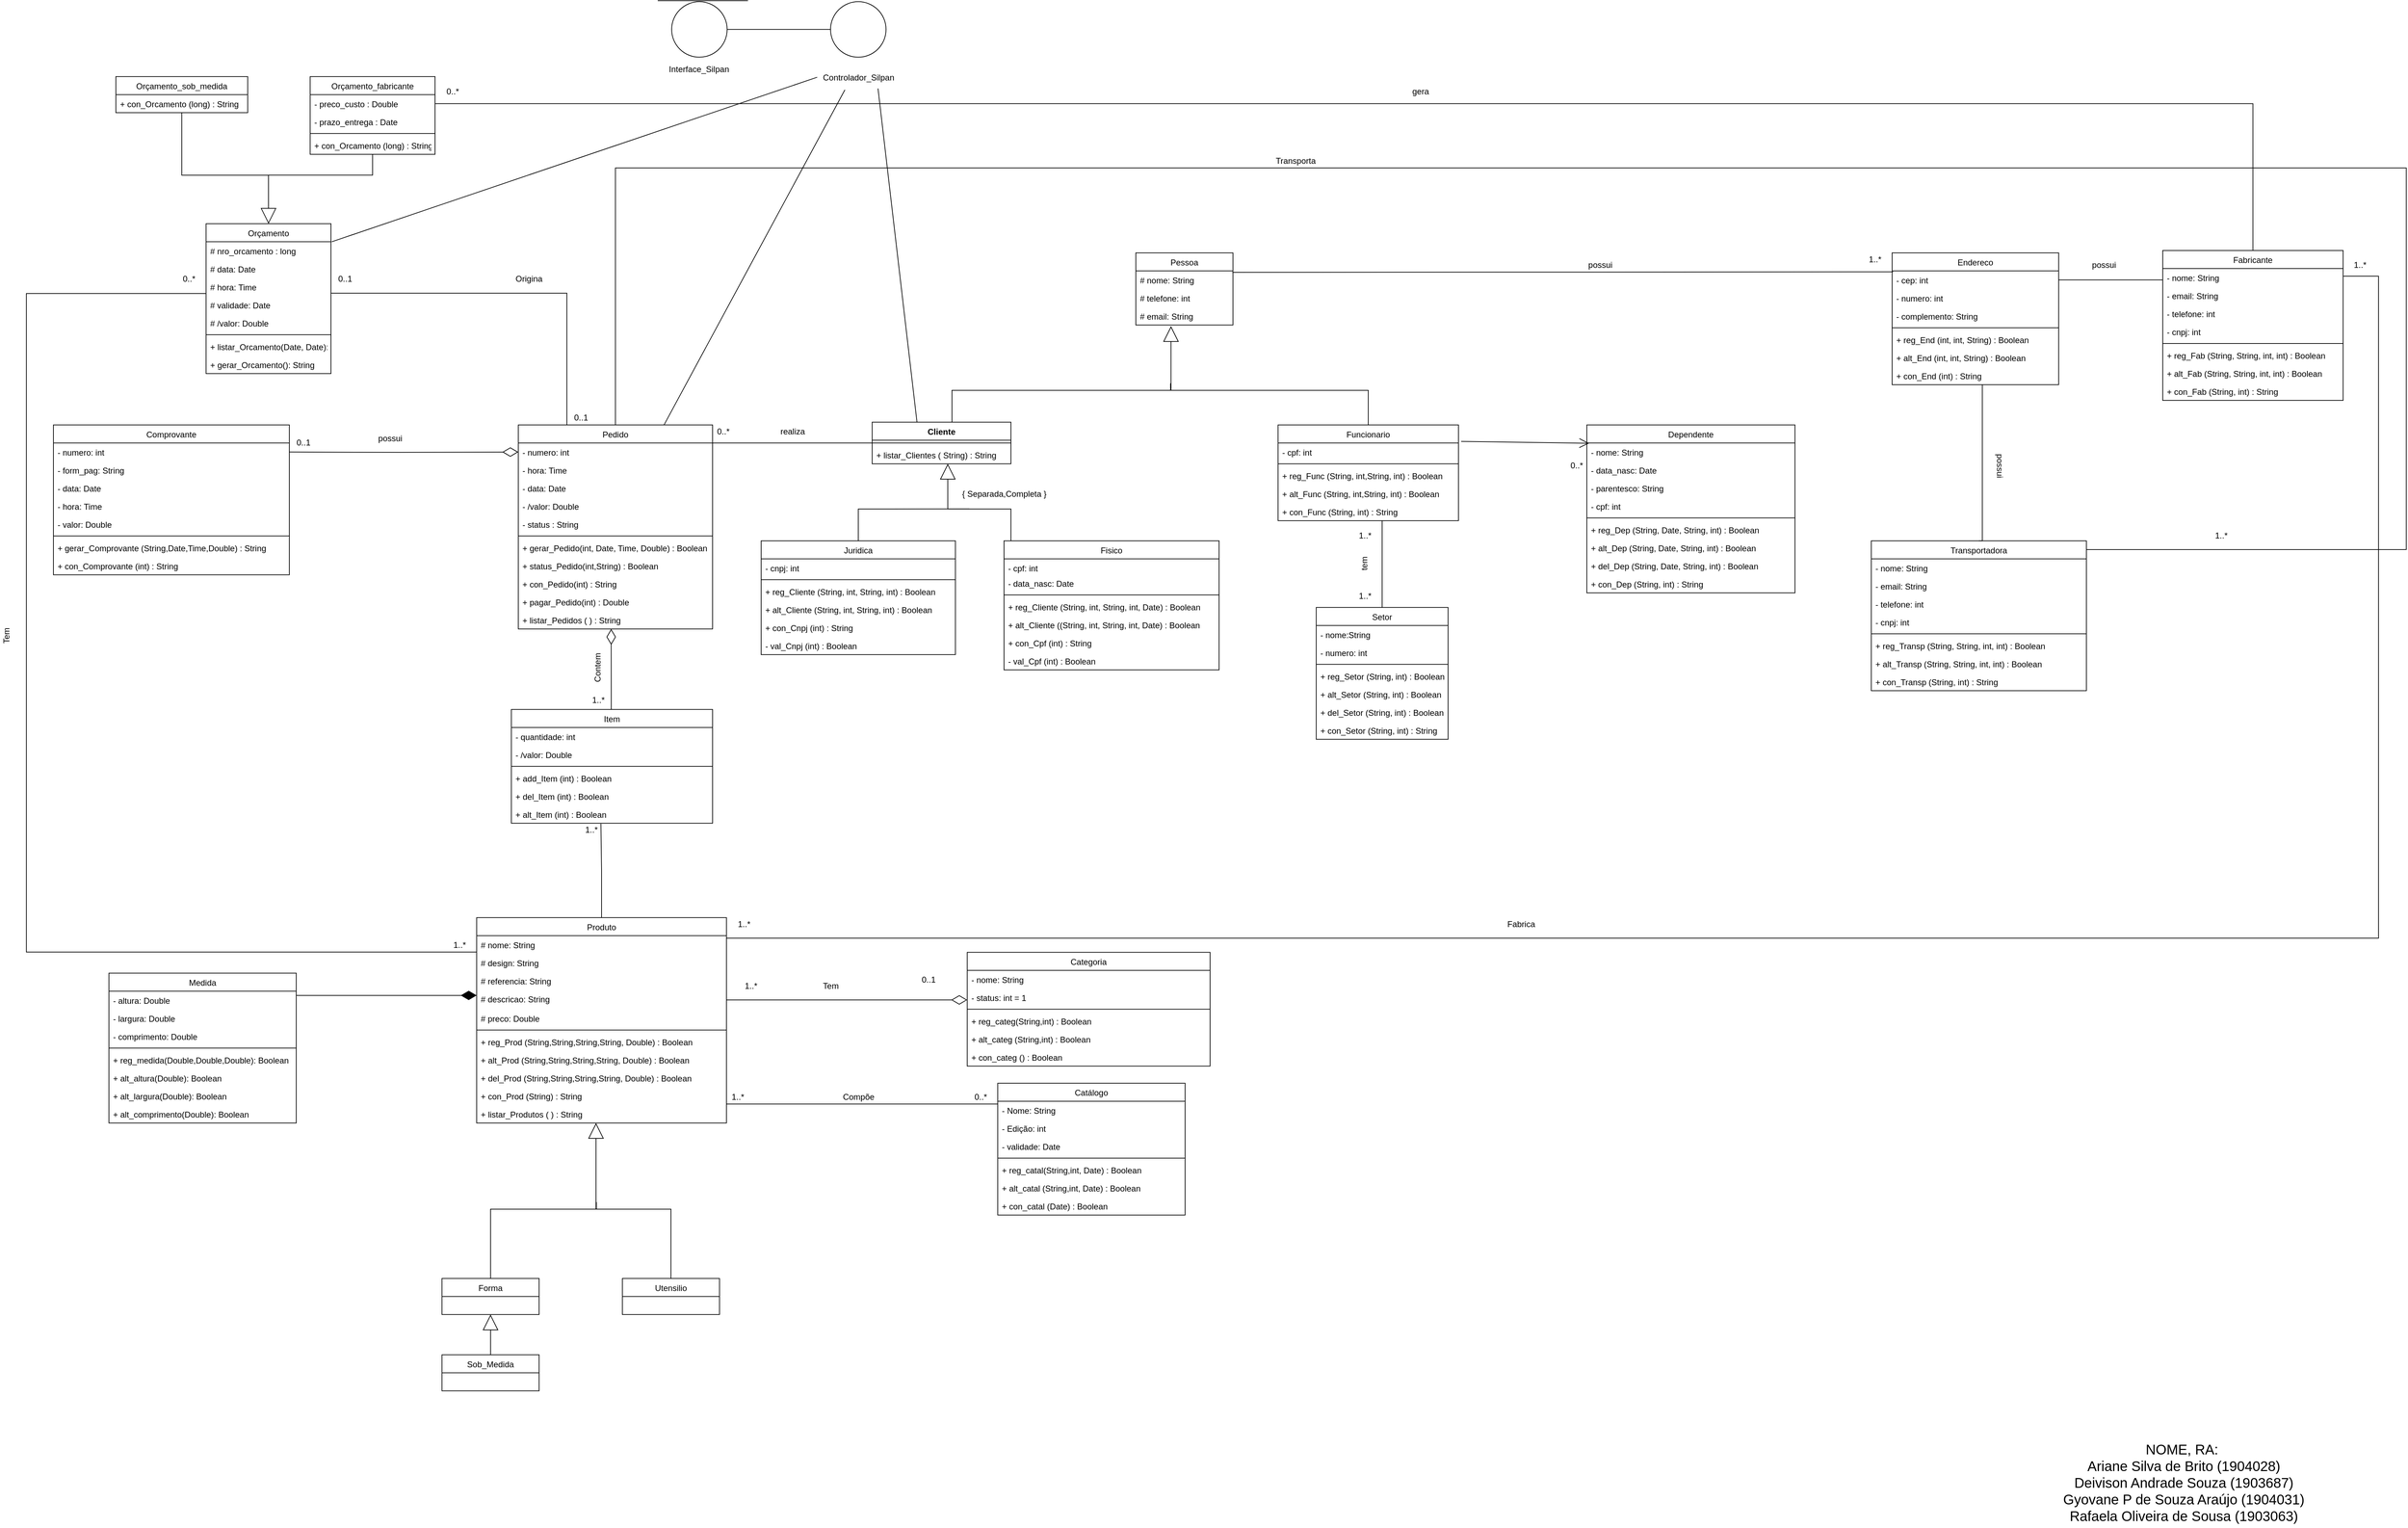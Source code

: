 <mxfile version="14.5.1" type="device"><diagram id="vjNdcDRrs8iUA92XwJxm" name="Page-1"><mxGraphModel dx="3362" dy="1419" grid="1" gridSize="10" guides="1" tooltips="1" connect="1" arrows="1" fold="1" page="1" pageScale="1" pageWidth="1169" pageHeight="827" math="0" shadow="0"><root><mxCell id="0"/><mxCell id="1" parent="0"/><mxCell id="HHTglmRW3sBnoEKuwmGA-5" value="Pessoa" style="swimlane;fontStyle=0;childLayout=stackLayout;horizontal=1;startSize=26;fillColor=none;horizontalStack=0;resizeParent=1;resizeParentMax=0;resizeLast=0;collapsible=1;marginBottom=0;" parent="1" vertex="1"><mxGeometry x="-691" y="-426.57" width="140" height="104" as="geometry"/></mxCell><mxCell id="3vrwCugcSJ0wxcs5jhWy-3" value="# nome: String" style="text;strokeColor=none;fillColor=none;align=left;verticalAlign=top;spacingLeft=4;spacingRight=4;overflow=hidden;rotatable=0;points=[[0,0.5],[1,0.5]];portConstraint=eastwest;" parent="HHTglmRW3sBnoEKuwmGA-5" vertex="1"><mxGeometry y="26" width="140" height="26" as="geometry"/></mxCell><mxCell id="3vrwCugcSJ0wxcs5jhWy-4" value="# telefone: int" style="text;strokeColor=none;fillColor=none;align=left;verticalAlign=top;spacingLeft=4;spacingRight=4;overflow=hidden;rotatable=0;points=[[0,0.5],[1,0.5]];portConstraint=eastwest;" parent="HHTglmRW3sBnoEKuwmGA-5" vertex="1"><mxGeometry y="52" width="140" height="26" as="geometry"/></mxCell><mxCell id="3vrwCugcSJ0wxcs5jhWy-5" value="# email: String" style="text;strokeColor=none;fillColor=none;align=left;verticalAlign=top;spacingLeft=4;spacingRight=4;overflow=hidden;rotatable=0;points=[[0,0.5],[1,0.5]];portConstraint=eastwest;" parent="HHTglmRW3sBnoEKuwmGA-5" vertex="1"><mxGeometry y="78" width="140" height="26" as="geometry"/></mxCell><mxCell id="HHTglmRW3sBnoEKuwmGA-9" value="Transportadora" style="swimlane;fontStyle=0;childLayout=stackLayout;horizontal=1;startSize=26;fillColor=none;horizontalStack=0;resizeParent=1;resizeParentMax=0;resizeLast=0;collapsible=1;marginBottom=0;" parent="1" vertex="1"><mxGeometry x="369" y="-11.57" width="310" height="216" as="geometry"/></mxCell><mxCell id="HHTglmRW3sBnoEKuwmGA-10" value="- nome: String" style="text;strokeColor=none;fillColor=none;align=left;verticalAlign=top;spacingLeft=4;spacingRight=4;overflow=hidden;rotatable=0;points=[[0,0.5],[1,0.5]];portConstraint=eastwest;" parent="HHTglmRW3sBnoEKuwmGA-9" vertex="1"><mxGeometry y="26" width="310" height="26" as="geometry"/></mxCell><mxCell id="HHTglmRW3sBnoEKuwmGA-87" value="- email: String" style="text;strokeColor=none;fillColor=none;align=left;verticalAlign=top;spacingLeft=4;spacingRight=4;overflow=hidden;rotatable=0;points=[[0,0.5],[1,0.5]];portConstraint=eastwest;" parent="HHTglmRW3sBnoEKuwmGA-9" vertex="1"><mxGeometry y="52" width="310" height="26" as="geometry"/></mxCell><mxCell id="HHTglmRW3sBnoEKuwmGA-94" value="- telefone: int" style="text;strokeColor=none;fillColor=none;align=left;verticalAlign=top;spacingLeft=4;spacingRight=4;overflow=hidden;rotatable=0;points=[[0,0.5],[1,0.5]];portConstraint=eastwest;" parent="HHTglmRW3sBnoEKuwmGA-9" vertex="1"><mxGeometry y="78" width="310" height="26" as="geometry"/></mxCell><mxCell id="HHTglmRW3sBnoEKuwmGA-88" value="- cnpj: int" style="text;strokeColor=none;fillColor=none;align=left;verticalAlign=top;spacingLeft=4;spacingRight=4;overflow=hidden;rotatable=0;points=[[0,0.5],[1,0.5]];portConstraint=eastwest;" parent="HHTglmRW3sBnoEKuwmGA-9" vertex="1"><mxGeometry y="104" width="310" height="26" as="geometry"/></mxCell><mxCell id="Do4JMbE4RXw1t6v5GL_u-54" value="" style="line;strokeWidth=1;fillColor=none;align=left;verticalAlign=middle;spacingTop=-1;spacingLeft=3;spacingRight=3;rotatable=0;labelPosition=right;points=[];portConstraint=eastwest;" parent="HHTglmRW3sBnoEKuwmGA-9" vertex="1"><mxGeometry y="130" width="310" height="8" as="geometry"/></mxCell><mxCell id="Do4JMbE4RXw1t6v5GL_u-55" value="+ reg_Transp (String, String, int, int) : Boolean&#10;" style="text;strokeColor=none;fillColor=none;align=left;verticalAlign=top;spacingLeft=4;spacingRight=4;overflow=hidden;rotatable=0;points=[[0,0.5],[1,0.5]];portConstraint=eastwest;" parent="HHTglmRW3sBnoEKuwmGA-9" vertex="1"><mxGeometry y="138" width="310" height="26" as="geometry"/></mxCell><mxCell id="Do4JMbE4RXw1t6v5GL_u-56" value="+ alt_Transp (String, String, int, int) : Boolean&#10;" style="text;strokeColor=none;fillColor=none;align=left;verticalAlign=top;spacingLeft=4;spacingRight=4;overflow=hidden;rotatable=0;points=[[0,0.5],[1,0.5]];portConstraint=eastwest;" parent="HHTglmRW3sBnoEKuwmGA-9" vertex="1"><mxGeometry y="164" width="310" height="26" as="geometry"/></mxCell><mxCell id="Do4JMbE4RXw1t6v5GL_u-58" value="+ con_Transp (String, int) : String" style="text;strokeColor=none;fillColor=none;align=left;verticalAlign=top;spacingLeft=4;spacingRight=4;overflow=hidden;rotatable=0;points=[[0,0.5],[1,0.5]];portConstraint=eastwest;" parent="HHTglmRW3sBnoEKuwmGA-9" vertex="1"><mxGeometry y="190" width="310" height="26" as="geometry"/></mxCell><mxCell id="HHTglmRW3sBnoEKuwmGA-48" value="Fisico" style="swimlane;fontStyle=0;childLayout=stackLayout;horizontal=1;startSize=26;fillColor=none;horizontalStack=0;resizeParent=1;resizeParentMax=0;resizeLast=0;collapsible=1;marginBottom=0;" parent="1" vertex="1"><mxGeometry x="-881" y="-11.57" width="310" height="186" as="geometry"/></mxCell><mxCell id="HHTglmRW3sBnoEKuwmGA-50" value="- cpf: int" style="text;strokeColor=none;fillColor=none;align=left;verticalAlign=top;spacingLeft=4;spacingRight=4;overflow=hidden;rotatable=0;points=[[0,0.5],[1,0.5]];portConstraint=eastwest;" parent="HHTglmRW3sBnoEKuwmGA-48" vertex="1"><mxGeometry y="26" width="310" height="22" as="geometry"/></mxCell><mxCell id="HHTglmRW3sBnoEKuwmGA-58" value="- data_nasc: Date" style="text;strokeColor=none;fillColor=none;align=left;verticalAlign=top;spacingLeft=4;spacingRight=4;overflow=hidden;rotatable=0;points=[[0,0.5],[1,0.5]];portConstraint=eastwest;" parent="HHTglmRW3sBnoEKuwmGA-48" vertex="1"><mxGeometry y="48" width="310" height="26" as="geometry"/></mxCell><mxCell id="Do4JMbE4RXw1t6v5GL_u-17" value="" style="line;strokeWidth=1;fillColor=none;align=left;verticalAlign=middle;spacingTop=-1;spacingLeft=3;spacingRight=3;rotatable=0;labelPosition=right;points=[];portConstraint=eastwest;" parent="HHTglmRW3sBnoEKuwmGA-48" vertex="1"><mxGeometry y="74" width="310" height="8" as="geometry"/></mxCell><mxCell id="Do4JMbE4RXw1t6v5GL_u-26" value="+ reg_Cliente (String, int, String, int, Date) : Boolean" style="text;strokeColor=none;fillColor=none;align=left;verticalAlign=top;spacingLeft=4;spacingRight=4;overflow=hidden;rotatable=0;points=[[0,0.5],[1,0.5]];portConstraint=eastwest;" parent="HHTglmRW3sBnoEKuwmGA-48" vertex="1"><mxGeometry y="82" width="310" height="26" as="geometry"/></mxCell><mxCell id="Do4JMbE4RXw1t6v5GL_u-27" value="+ alt_Cliente ((String, int, String, int, Date) : Boolean&#10;" style="text;strokeColor=none;fillColor=none;align=left;verticalAlign=top;spacingLeft=4;spacingRight=4;overflow=hidden;rotatable=0;points=[[0,0.5],[1,0.5]];portConstraint=eastwest;" parent="HHTglmRW3sBnoEKuwmGA-48" vertex="1"><mxGeometry y="108" width="310" height="26" as="geometry"/></mxCell><mxCell id="Do4JMbE4RXw1t6v5GL_u-28" value="+ con_Cpf (int) : String" style="text;strokeColor=none;fillColor=none;align=left;verticalAlign=top;spacingLeft=4;spacingRight=4;overflow=hidden;rotatable=0;points=[[0,0.5],[1,0.5]];portConstraint=eastwest;" parent="HHTglmRW3sBnoEKuwmGA-48" vertex="1"><mxGeometry y="134" width="310" height="26" as="geometry"/></mxCell><mxCell id="Do4JMbE4RXw1t6v5GL_u-29" value="- val_Cpf (int) : Boolean" style="text;strokeColor=none;fillColor=none;align=left;verticalAlign=top;spacingLeft=4;spacingRight=4;overflow=hidden;rotatable=0;points=[[0,0.5],[1,0.5]];portConstraint=eastwest;" parent="HHTglmRW3sBnoEKuwmGA-48" vertex="1"><mxGeometry y="160" width="310" height="26" as="geometry"/></mxCell><mxCell id="HHTglmRW3sBnoEKuwmGA-118" style="edgeStyle=orthogonalEdgeStyle;rounded=0;orthogonalLoop=1;jettySize=auto;html=1;exitX=0.5;exitY=0;exitDx=0;exitDy=0;startArrow=none;startFill=0;startSize=20;endArrow=none;endFill=0;endSize=20;" parent="1" source="HHTglmRW3sBnoEKuwmGA-54" edge="1"><mxGeometry relative="1" as="geometry"><mxPoint x="-931" y="-57.57" as="targetPoint"/><Array as="points"><mxPoint x="-1051" y="-57.57"/><mxPoint x="-961" y="-57.57"/></Array></mxGeometry></mxCell><mxCell id="HHTglmRW3sBnoEKuwmGA-54" value="Juridica" style="swimlane;fontStyle=0;childLayout=stackLayout;horizontal=1;startSize=26;fillColor=none;horizontalStack=0;resizeParent=1;resizeParentMax=0;resizeLast=0;collapsible=1;marginBottom=0;" parent="1" vertex="1"><mxGeometry x="-1231" y="-11.57" width="280" height="164" as="geometry"/></mxCell><mxCell id="HHTglmRW3sBnoEKuwmGA-55" value="- cnpj: int" style="text;strokeColor=none;fillColor=none;align=left;verticalAlign=top;spacingLeft=4;spacingRight=4;overflow=hidden;rotatable=0;points=[[0,0.5],[1,0.5]];portConstraint=eastwest;" parent="HHTglmRW3sBnoEKuwmGA-54" vertex="1"><mxGeometry y="26" width="280" height="26" as="geometry"/></mxCell><mxCell id="Do4JMbE4RXw1t6v5GL_u-12" value="" style="line;strokeWidth=1;fillColor=none;align=left;verticalAlign=middle;spacingTop=-1;spacingLeft=3;spacingRight=3;rotatable=0;labelPosition=right;points=[];portConstraint=eastwest;" parent="HHTglmRW3sBnoEKuwmGA-54" vertex="1"><mxGeometry y="52" width="280" height="8" as="geometry"/></mxCell><mxCell id="Do4JMbE4RXw1t6v5GL_u-11" value="+ reg_Cliente (String, int, String, int) : Boolean" style="text;strokeColor=none;fillColor=none;align=left;verticalAlign=top;spacingLeft=4;spacingRight=4;overflow=hidden;rotatable=0;points=[[0,0.5],[1,0.5]];portConstraint=eastwest;" parent="HHTglmRW3sBnoEKuwmGA-54" vertex="1"><mxGeometry y="60" width="280" height="26" as="geometry"/></mxCell><mxCell id="Do4JMbE4RXw1t6v5GL_u-14" value="+ alt_Cliente (String, int, String, int) : Boolean" style="text;strokeColor=none;fillColor=none;align=left;verticalAlign=top;spacingLeft=4;spacingRight=4;overflow=hidden;rotatable=0;points=[[0,0.5],[1,0.5]];portConstraint=eastwest;" parent="HHTglmRW3sBnoEKuwmGA-54" vertex="1"><mxGeometry y="86" width="280" height="26" as="geometry"/></mxCell><mxCell id="Do4JMbE4RXw1t6v5GL_u-15" value="+ con_Cnpj (int) : String" style="text;strokeColor=none;fillColor=none;align=left;verticalAlign=top;spacingLeft=4;spacingRight=4;overflow=hidden;rotatable=0;points=[[0,0.5],[1,0.5]];portConstraint=eastwest;" parent="HHTglmRW3sBnoEKuwmGA-54" vertex="1"><mxGeometry y="112" width="280" height="26" as="geometry"/></mxCell><mxCell id="Do4JMbE4RXw1t6v5GL_u-13" value="- val_Cnpj (int) : Boolean" style="text;strokeColor=none;fillColor=none;align=left;verticalAlign=top;spacingLeft=4;spacingRight=4;overflow=hidden;rotatable=0;points=[[0,0.5],[1,0.5]];portConstraint=eastwest;" parent="HHTglmRW3sBnoEKuwmGA-54" vertex="1"><mxGeometry y="138" width="280" height="26" as="geometry"/></mxCell><mxCell id="HHTglmRW3sBnoEKuwmGA-112" style="edgeStyle=orthogonalEdgeStyle;rounded=0;orthogonalLoop=1;jettySize=auto;html=1;endArrow=none;endFill=0;startArrow=block;startFill=0;endSize=20;startSize=20;" parent="1" source="1HeuZ1_6Qr-_MtgmEzdU-11" target="HHTglmRW3sBnoEKuwmGA-48" edge="1"><mxGeometry relative="1" as="geometry"><Array as="points"><mxPoint x="-962" y="-57.57"/><mxPoint x="-871" y="-57.57"/></Array><mxPoint x="-961.0" y="-115.57" as="sourcePoint"/></mxGeometry></mxCell><mxCell id="HHTglmRW3sBnoEKuwmGA-120" style="edgeStyle=orthogonalEdgeStyle;rounded=0;orthogonalLoop=1;jettySize=auto;html=1;startArrow=none;startFill=0;startSize=20;endArrow=none;endFill=0;endSize=20;" parent="1" source="1HeuZ1_6Qr-_MtgmEzdU-11" edge="1"><mxGeometry relative="1" as="geometry"><mxPoint x="-641" y="-238.57" as="targetPoint"/><Array as="points"><mxPoint x="-956" y="-228.57"/><mxPoint x="-641" y="-228.57"/></Array><mxPoint x="-956" y="-187.57" as="sourcePoint"/></mxGeometry></mxCell><mxCell id="HHTglmRW3sBnoEKuwmGA-70" value="Setor" style="swimlane;fontStyle=0;childLayout=stackLayout;horizontal=1;startSize=26;fillColor=none;horizontalStack=0;resizeParent=1;resizeParentMax=0;resizeLast=0;collapsible=1;marginBottom=0;" parent="1" vertex="1"><mxGeometry x="-431" y="84.43" width="190" height="190" as="geometry"/></mxCell><mxCell id="HHTglmRW3sBnoEKuwmGA-71" value="- nome:String" style="text;strokeColor=none;fillColor=none;align=left;verticalAlign=top;spacingLeft=4;spacingRight=4;overflow=hidden;rotatable=0;points=[[0,0.5],[1,0.5]];portConstraint=eastwest;" parent="HHTglmRW3sBnoEKuwmGA-70" vertex="1"><mxGeometry y="26" width="190" height="26" as="geometry"/></mxCell><mxCell id="HHTglmRW3sBnoEKuwmGA-72" value="- numero: int" style="text;strokeColor=none;fillColor=none;align=left;verticalAlign=top;spacingLeft=4;spacingRight=4;overflow=hidden;rotatable=0;points=[[0,0.5],[1,0.5]];portConstraint=eastwest;" parent="HHTglmRW3sBnoEKuwmGA-70" vertex="1"><mxGeometry y="52" width="190" height="26" as="geometry"/></mxCell><mxCell id="Do4JMbE4RXw1t6v5GL_u-31" value="" style="line;strokeWidth=1;fillColor=none;align=left;verticalAlign=middle;spacingTop=-1;spacingLeft=3;spacingRight=3;rotatable=0;labelPosition=right;points=[];portConstraint=eastwest;" parent="HHTglmRW3sBnoEKuwmGA-70" vertex="1"><mxGeometry y="78" width="190" height="8" as="geometry"/></mxCell><mxCell id="Do4JMbE4RXw1t6v5GL_u-30" value="+ reg_Setor (String, int) : Boolean&#10;" style="text;strokeColor=none;fillColor=none;align=left;verticalAlign=top;spacingLeft=4;spacingRight=4;overflow=hidden;rotatable=0;points=[[0,0.5],[1,0.5]];portConstraint=eastwest;" parent="HHTglmRW3sBnoEKuwmGA-70" vertex="1"><mxGeometry y="86" width="190" height="26" as="geometry"/></mxCell><mxCell id="Do4JMbE4RXw1t6v5GL_u-33" value="+ alt_Setor (String, int) : Boolean&#10; " style="text;strokeColor=none;fillColor=none;align=left;verticalAlign=top;spacingLeft=4;spacingRight=4;overflow=hidden;rotatable=0;points=[[0,0.5],[1,0.5]];portConstraint=eastwest;" parent="HHTglmRW3sBnoEKuwmGA-70" vertex="1"><mxGeometry y="112" width="190" height="26" as="geometry"/></mxCell><mxCell id="Do4JMbE4RXw1t6v5GL_u-34" value="+ del_Setor (String, int) : Boolean " style="text;strokeColor=none;fillColor=none;align=left;verticalAlign=top;spacingLeft=4;spacingRight=4;overflow=hidden;rotatable=0;points=[[0,0.5],[1,0.5]];portConstraint=eastwest;" parent="HHTglmRW3sBnoEKuwmGA-70" vertex="1"><mxGeometry y="138" width="190" height="26" as="geometry"/></mxCell><mxCell id="Do4JMbE4RXw1t6v5GL_u-35" value="+ con_Setor (String, int) : String&#10;" style="text;strokeColor=none;fillColor=none;align=left;verticalAlign=top;spacingLeft=4;spacingRight=4;overflow=hidden;rotatable=0;points=[[0,0.5],[1,0.5]];portConstraint=eastwest;" parent="HHTglmRW3sBnoEKuwmGA-70" vertex="1"><mxGeometry y="164" width="190" height="26" as="geometry"/></mxCell><mxCell id="HHTglmRW3sBnoEKuwmGA-116" style="edgeStyle=none;rounded=0;orthogonalLoop=1;jettySize=auto;html=1;entryX=0.011;entryY=0.109;entryDx=0;entryDy=0;entryPerimeter=0;endArrow=open;endFill=0;exitX=1.015;exitY=-0.09;exitDx=0;exitDy=0;exitPerimeter=0;endSize=12;" parent="1" source="Do4JMbE4RXw1t6v5GL_u-42" target="HHTglmRW3sBnoEKuwmGA-77" edge="1"><mxGeometry relative="1" as="geometry"><mxPoint x="-389" y="-222.57" as="sourcePoint"/></mxGeometry></mxCell><mxCell id="HHTglmRW3sBnoEKuwmGA-119" style="edgeStyle=orthogonalEdgeStyle;rounded=0;orthogonalLoop=1;jettySize=auto;html=1;exitX=0.5;exitY=0;exitDx=0;exitDy=0;startArrow=none;startFill=0;startSize=20;endArrow=block;endFill=0;endSize=20;entryX=0.362;entryY=1.062;entryDx=0;entryDy=0;entryPerimeter=0;" parent="1" source="HHTglmRW3sBnoEKuwmGA-74" edge="1"><mxGeometry relative="1" as="geometry"><Array as="points"><mxPoint x="-356" y="-228.57"/><mxPoint x="-641" y="-228.57"/></Array><mxPoint x="-640.32" y="-320.958" as="targetPoint"/></mxGeometry></mxCell><mxCell id="Do4JMbE4RXw1t6v5GL_u-45" style="edgeStyle=orthogonalEdgeStyle;rounded=0;orthogonalLoop=1;jettySize=auto;html=1;entryX=0.5;entryY=0;entryDx=0;entryDy=0;startArrow=none;startFill=0;endArrow=none;endFill=0;" parent="1" source="HHTglmRW3sBnoEKuwmGA-74" target="HHTglmRW3sBnoEKuwmGA-70" edge="1"><mxGeometry relative="1" as="geometry"><Array as="points"><mxPoint x="-336" y="11.43"/><mxPoint x="-336" y="11.43"/></Array></mxGeometry></mxCell><mxCell id="HHTglmRW3sBnoEKuwmGA-74" value="Funcionario" style="swimlane;fontStyle=0;childLayout=stackLayout;horizontal=1;startSize=26;fillColor=none;horizontalStack=0;resizeParent=1;resizeParentMax=0;resizeLast=0;collapsible=1;marginBottom=0;" parent="1" vertex="1"><mxGeometry x="-486" y="-178.57" width="260" height="138" as="geometry"/></mxCell><mxCell id="Do4JMbE4RXw1t6v5GL_u-42" value="- cpf: int" style="text;strokeColor=none;fillColor=none;align=left;verticalAlign=top;spacingLeft=4;spacingRight=4;overflow=hidden;rotatable=0;points=[[0,0.5],[1,0.5]];portConstraint=eastwest;" parent="HHTglmRW3sBnoEKuwmGA-74" vertex="1"><mxGeometry y="26" width="260" height="26" as="geometry"/></mxCell><mxCell id="Do4JMbE4RXw1t6v5GL_u-43" value="" style="line;strokeWidth=1;fillColor=none;align=left;verticalAlign=middle;spacingTop=-1;spacingLeft=3;spacingRight=3;rotatable=0;labelPosition=right;points=[];portConstraint=eastwest;" parent="HHTglmRW3sBnoEKuwmGA-74" vertex="1"><mxGeometry y="52" width="260" height="8" as="geometry"/></mxCell><mxCell id="Do4JMbE4RXw1t6v5GL_u-36" value="+ reg_Func (String, int,String, int) : Boolean&#10;" style="text;strokeColor=none;fillColor=none;align=left;verticalAlign=top;spacingLeft=4;spacingRight=4;overflow=hidden;rotatable=0;points=[[0,0.5],[1,0.5]];portConstraint=eastwest;" parent="HHTglmRW3sBnoEKuwmGA-74" vertex="1"><mxGeometry y="60" width="260" height="26" as="geometry"/></mxCell><mxCell id="Do4JMbE4RXw1t6v5GL_u-37" value="+ alt_Func (String, int,String, int) : Boolean&#10; " style="text;strokeColor=none;fillColor=none;align=left;verticalAlign=top;spacingLeft=4;spacingRight=4;overflow=hidden;rotatable=0;points=[[0,0.5],[1,0.5]];portConstraint=eastwest;" parent="HHTglmRW3sBnoEKuwmGA-74" vertex="1"><mxGeometry y="86" width="260" height="26" as="geometry"/></mxCell><mxCell id="Do4JMbE4RXw1t6v5GL_u-39" value="+ con_Func (String, int) : String" style="text;strokeColor=none;fillColor=none;align=left;verticalAlign=top;spacingLeft=4;spacingRight=4;overflow=hidden;rotatable=0;points=[[0,0.5],[1,0.5]];portConstraint=eastwest;" parent="HHTglmRW3sBnoEKuwmGA-74" vertex="1"><mxGeometry y="112" width="260" height="26" as="geometry"/></mxCell><mxCell id="HHTglmRW3sBnoEKuwmGA-77" value="Dependente" style="swimlane;fontStyle=0;childLayout=stackLayout;horizontal=1;startSize=26;fillColor=none;horizontalStack=0;resizeParent=1;resizeParentMax=0;resizeLast=0;collapsible=1;marginBottom=0;" parent="1" vertex="1"><mxGeometry x="-41" y="-178.57" width="300" height="242" as="geometry"/></mxCell><mxCell id="HHTglmRW3sBnoEKuwmGA-78" value="- nome: String" style="text;strokeColor=none;fillColor=none;align=left;verticalAlign=top;spacingLeft=4;spacingRight=4;overflow=hidden;rotatable=0;points=[[0,0.5],[1,0.5]];portConstraint=eastwest;" parent="HHTglmRW3sBnoEKuwmGA-77" vertex="1"><mxGeometry y="26" width="300" height="26" as="geometry"/></mxCell><mxCell id="HHTglmRW3sBnoEKuwmGA-81" value="- data_nasc: Date" style="text;strokeColor=none;fillColor=none;align=left;verticalAlign=top;spacingLeft=4;spacingRight=4;overflow=hidden;rotatable=0;points=[[0,0.5],[1,0.5]];portConstraint=eastwest;" parent="HHTglmRW3sBnoEKuwmGA-77" vertex="1"><mxGeometry y="52" width="300" height="26" as="geometry"/></mxCell><mxCell id="HHTglmRW3sBnoEKuwmGA-82" value="- parentesco: String" style="text;strokeColor=none;fillColor=none;align=left;verticalAlign=top;spacingLeft=4;spacingRight=4;overflow=hidden;rotatable=0;points=[[0,0.5],[1,0.5]];portConstraint=eastwest;" parent="HHTglmRW3sBnoEKuwmGA-77" vertex="1"><mxGeometry y="78" width="300" height="26" as="geometry"/></mxCell><mxCell id="HHTglmRW3sBnoEKuwmGA-79" value="- cpf: int" style="text;strokeColor=none;fillColor=none;align=left;verticalAlign=top;spacingLeft=4;spacingRight=4;overflow=hidden;rotatable=0;points=[[0,0.5],[1,0.5]];portConstraint=eastwest;" parent="HHTglmRW3sBnoEKuwmGA-77" vertex="1"><mxGeometry y="104" width="300" height="26" as="geometry"/></mxCell><mxCell id="Do4JMbE4RXw1t6v5GL_u-47" value="" style="line;strokeWidth=1;fillColor=none;align=left;verticalAlign=middle;spacingTop=-1;spacingLeft=3;spacingRight=3;rotatable=0;labelPosition=right;points=[];portConstraint=eastwest;" parent="HHTglmRW3sBnoEKuwmGA-77" vertex="1"><mxGeometry y="130" width="300" height="8" as="geometry"/></mxCell><mxCell id="Do4JMbE4RXw1t6v5GL_u-48" value="+ reg_Dep (String, Date, String, int) : Boolean&#10;" style="text;strokeColor=none;fillColor=none;align=left;verticalAlign=top;spacingLeft=4;spacingRight=4;overflow=hidden;rotatable=0;points=[[0,0.5],[1,0.5]];portConstraint=eastwest;" parent="HHTglmRW3sBnoEKuwmGA-77" vertex="1"><mxGeometry y="138" width="300" height="26" as="geometry"/></mxCell><mxCell id="Do4JMbE4RXw1t6v5GL_u-49" value="+ alt_Dep (String, Date, String, int) : Boolean&#10;" style="text;strokeColor=none;fillColor=none;align=left;verticalAlign=top;spacingLeft=4;spacingRight=4;overflow=hidden;rotatable=0;points=[[0,0.5],[1,0.5]];portConstraint=eastwest;" parent="HHTglmRW3sBnoEKuwmGA-77" vertex="1"><mxGeometry y="164" width="300" height="26" as="geometry"/></mxCell><mxCell id="Do4JMbE4RXw1t6v5GL_u-50" value="+ del_Dep (String, Date, String, int) : Boolean&#10;" style="text;strokeColor=none;fillColor=none;align=left;verticalAlign=top;spacingLeft=4;spacingRight=4;overflow=hidden;rotatable=0;points=[[0,0.5],[1,0.5]];portConstraint=eastwest;" parent="HHTglmRW3sBnoEKuwmGA-77" vertex="1"><mxGeometry y="190" width="300" height="26" as="geometry"/></mxCell><mxCell id="Do4JMbE4RXw1t6v5GL_u-51" value="+ con_Dep (String, int) : String" style="text;strokeColor=none;fillColor=none;align=left;verticalAlign=top;spacingLeft=4;spacingRight=4;overflow=hidden;rotatable=0;points=[[0,0.5],[1,0.5]];portConstraint=eastwest;" parent="HHTglmRW3sBnoEKuwmGA-77" vertex="1"><mxGeometry y="216" width="300" height="26" as="geometry"/></mxCell><mxCell id="HHTglmRW3sBnoEKuwmGA-89" value="Fabricante" style="swimlane;fontStyle=0;childLayout=stackLayout;horizontal=1;startSize=26;fillColor=none;horizontalStack=0;resizeParent=1;resizeParentMax=0;resizeLast=0;collapsible=1;marginBottom=0;" parent="1" vertex="1"><mxGeometry x="789" y="-430.0" width="260" height="216" as="geometry"/></mxCell><mxCell id="HHTglmRW3sBnoEKuwmGA-90" value="- nome: String" style="text;strokeColor=none;fillColor=none;align=left;verticalAlign=top;spacingLeft=4;spacingRight=4;overflow=hidden;rotatable=0;points=[[0,0.5],[1,0.5]];portConstraint=eastwest;" parent="HHTglmRW3sBnoEKuwmGA-89" vertex="1"><mxGeometry y="26" width="260" height="26" as="geometry"/></mxCell><mxCell id="HHTglmRW3sBnoEKuwmGA-92" value="- email: String" style="text;strokeColor=none;fillColor=none;align=left;verticalAlign=top;spacingLeft=4;spacingRight=4;overflow=hidden;rotatable=0;points=[[0,0.5],[1,0.5]];portConstraint=eastwest;" parent="HHTglmRW3sBnoEKuwmGA-89" vertex="1"><mxGeometry y="52" width="260" height="26" as="geometry"/></mxCell><mxCell id="HHTglmRW3sBnoEKuwmGA-93" value="- telefone: int" style="text;strokeColor=none;fillColor=none;align=left;verticalAlign=top;spacingLeft=4;spacingRight=4;overflow=hidden;rotatable=0;points=[[0,0.5],[1,0.5]];portConstraint=eastwest;" parent="HHTglmRW3sBnoEKuwmGA-89" vertex="1"><mxGeometry y="78" width="260" height="26" as="geometry"/></mxCell><mxCell id="HHTglmRW3sBnoEKuwmGA-95" value="- cnpj: int" style="text;strokeColor=none;fillColor=none;align=left;verticalAlign=top;spacingLeft=4;spacingRight=4;overflow=hidden;rotatable=0;points=[[0,0.5],[1,0.5]];portConstraint=eastwest;" parent="HHTglmRW3sBnoEKuwmGA-89" vertex="1"><mxGeometry y="104" width="260" height="26" as="geometry"/></mxCell><mxCell id="Do4JMbE4RXw1t6v5GL_u-66" value="" style="line;strokeWidth=1;fillColor=none;align=left;verticalAlign=middle;spacingTop=-1;spacingLeft=3;spacingRight=3;rotatable=0;labelPosition=right;points=[];portConstraint=eastwest;" parent="HHTglmRW3sBnoEKuwmGA-89" vertex="1"><mxGeometry y="130" width="260" height="8" as="geometry"/></mxCell><mxCell id="Do4JMbE4RXw1t6v5GL_u-68" value="+ reg_Fab (String, String, int, int) : Boolean&#10;" style="text;strokeColor=none;fillColor=none;align=left;verticalAlign=top;spacingLeft=4;spacingRight=4;overflow=hidden;rotatable=0;points=[[0,0.5],[1,0.5]];portConstraint=eastwest;" parent="HHTglmRW3sBnoEKuwmGA-89" vertex="1"><mxGeometry y="138" width="260" height="26" as="geometry"/></mxCell><mxCell id="Do4JMbE4RXw1t6v5GL_u-69" value="+ alt_Fab (String, String, int, int) : Boolean&#10;" style="text;strokeColor=none;fillColor=none;align=left;verticalAlign=top;spacingLeft=4;spacingRight=4;overflow=hidden;rotatable=0;points=[[0,0.5],[1,0.5]];portConstraint=eastwest;" parent="HHTglmRW3sBnoEKuwmGA-89" vertex="1"><mxGeometry y="164" width="260" height="26" as="geometry"/></mxCell><mxCell id="Do4JMbE4RXw1t6v5GL_u-70" value="+ con_Fab (String, int) : String" style="text;strokeColor=none;fillColor=none;align=left;verticalAlign=top;spacingLeft=4;spacingRight=4;overflow=hidden;rotatable=0;points=[[0,0.5],[1,0.5]];portConstraint=eastwest;" parent="HHTglmRW3sBnoEKuwmGA-89" vertex="1"><mxGeometry y="190" width="260" height="26" as="geometry"/></mxCell><mxCell id="Do4JMbE4RXw1t6v5GL_u-92" style="edgeStyle=orthogonalEdgeStyle;rounded=0;orthogonalLoop=1;jettySize=auto;html=1;entryX=0.5;entryY=0;entryDx=0;entryDy=0;startArrow=none;startFill=0;endArrow=none;endFill=0;endSize=20;" parent="1" source="HHTglmRW3sBnoEKuwmGA-96" target="HHTglmRW3sBnoEKuwmGA-9" edge="1"><mxGeometry relative="1" as="geometry"><Array as="points"><mxPoint x="529" y="-12"/></Array></mxGeometry></mxCell><mxCell id="HHTglmRW3sBnoEKuwmGA-96" value="Endereco" style="swimlane;fontStyle=0;childLayout=stackLayout;horizontal=1;startSize=26;fillColor=none;horizontalStack=0;resizeParent=1;resizeParentMax=0;resizeLast=0;collapsible=1;marginBottom=0;" parent="1" vertex="1"><mxGeometry x="399" y="-426.57" width="240" height="190" as="geometry"/></mxCell><mxCell id="HHTglmRW3sBnoEKuwmGA-103" value="- cep: int" style="text;strokeColor=none;fillColor=none;align=left;verticalAlign=top;spacingLeft=4;spacingRight=4;overflow=hidden;rotatable=0;points=[[0,0.5],[1,0.5]];portConstraint=eastwest;" parent="HHTglmRW3sBnoEKuwmGA-96" vertex="1"><mxGeometry y="26" width="240" height="26" as="geometry"/></mxCell><mxCell id="HHTglmRW3sBnoEKuwmGA-100" value="- numero: int" style="text;strokeColor=none;fillColor=none;align=left;verticalAlign=top;spacingLeft=4;spacingRight=4;overflow=hidden;rotatable=0;points=[[0,0.5],[1,0.5]];portConstraint=eastwest;" parent="HHTglmRW3sBnoEKuwmGA-96" vertex="1"><mxGeometry y="52" width="240" height="26" as="geometry"/></mxCell><mxCell id="HHTglmRW3sBnoEKuwmGA-102" value="- complemento: String" style="text;strokeColor=none;fillColor=none;align=left;verticalAlign=top;spacingLeft=4;spacingRight=4;overflow=hidden;rotatable=0;points=[[0,0.5],[1,0.5]];portConstraint=eastwest;" parent="HHTglmRW3sBnoEKuwmGA-96" vertex="1"><mxGeometry y="78" width="240" height="26" as="geometry"/></mxCell><mxCell id="Do4JMbE4RXw1t6v5GL_u-60" value="" style="line;strokeWidth=1;fillColor=none;align=left;verticalAlign=middle;spacingTop=-1;spacingLeft=3;spacingRight=3;rotatable=0;labelPosition=right;points=[];portConstraint=eastwest;" parent="HHTglmRW3sBnoEKuwmGA-96" vertex="1"><mxGeometry y="104" width="240" height="8" as="geometry"/></mxCell><mxCell id="Do4JMbE4RXw1t6v5GL_u-61" value="+ reg_End (int, int, String) : Boolean&#10;" style="text;strokeColor=none;fillColor=none;align=left;verticalAlign=top;spacingLeft=4;spacingRight=4;overflow=hidden;rotatable=0;points=[[0,0.5],[1,0.5]];portConstraint=eastwest;" parent="HHTglmRW3sBnoEKuwmGA-96" vertex="1"><mxGeometry y="112" width="240" height="26" as="geometry"/></mxCell><mxCell id="Do4JMbE4RXw1t6v5GL_u-62" value="+ alt_End (int, int, String) : Boolean&#10;" style="text;strokeColor=none;fillColor=none;align=left;verticalAlign=top;spacingLeft=4;spacingRight=4;overflow=hidden;rotatable=0;points=[[0,0.5],[1,0.5]];portConstraint=eastwest;" parent="HHTglmRW3sBnoEKuwmGA-96" vertex="1"><mxGeometry y="138" width="240" height="26" as="geometry"/></mxCell><mxCell id="Do4JMbE4RXw1t6v5GL_u-64" value="+ con_End (int) : String" style="text;strokeColor=none;fillColor=none;align=left;verticalAlign=top;spacingLeft=4;spacingRight=4;overflow=hidden;rotatable=0;points=[[0,0.5],[1,0.5]];portConstraint=eastwest;" parent="HHTglmRW3sBnoEKuwmGA-96" vertex="1"><mxGeometry y="164" width="240" height="26" as="geometry"/></mxCell><mxCell id="HHTglmRW3sBnoEKuwmGA-104" style="rounded=0;orthogonalLoop=1;jettySize=auto;html=1;exitX=0.994;exitY=0.078;exitDx=0;exitDy=0;entryX=0.006;entryY=0.05;entryDx=0;entryDy=0;endArrow=none;endFill=0;startSize=8;endSize=8;entryPerimeter=0;exitPerimeter=0;" parent="1" target="HHTglmRW3sBnoEKuwmGA-103" edge="1"><mxGeometry relative="1" as="geometry"><mxPoint x="-551.84" y="-398.542" as="sourcePoint"/></mxGeometry></mxCell><mxCell id="Do4JMbE4RXw1t6v5GL_u-97" style="edgeStyle=orthogonalEdgeStyle;rounded=0;orthogonalLoop=1;jettySize=auto;html=1;entryX=0.445;entryY=1.027;entryDx=0;entryDy=0;entryPerimeter=0;startArrow=none;startFill=0;endArrow=none;endFill=0;endSize=20;" parent="1" source="HHTglmRW3sBnoEKuwmGA-121" target="Do4JMbE4RXw1t6v5GL_u-77" edge="1"><mxGeometry relative="1" as="geometry"/></mxCell><mxCell id="HHTglmRW3sBnoEKuwmGA-121" value="Produto" style="swimlane;fontStyle=0;childLayout=stackLayout;horizontal=1;startSize=26;fillColor=none;horizontalStack=0;resizeParent=1;resizeParentMax=0;resizeLast=0;collapsible=1;marginBottom=0;" parent="1" vertex="1"><mxGeometry x="-1641" y="531.43" width="360" height="296" as="geometry"/></mxCell><mxCell id="3vrwCugcSJ0wxcs5jhWy-11" value="# nome: String" style="text;strokeColor=none;fillColor=none;align=left;verticalAlign=top;spacingLeft=4;spacingRight=4;overflow=hidden;rotatable=0;points=[[0,0.5],[1,0.5]];portConstraint=eastwest;" parent="HHTglmRW3sBnoEKuwmGA-121" vertex="1"><mxGeometry y="26" width="360" height="26" as="geometry"/></mxCell><mxCell id="3vrwCugcSJ0wxcs5jhWy-15" value="# design: String" style="text;strokeColor=none;fillColor=none;align=left;verticalAlign=top;spacingLeft=4;spacingRight=4;overflow=hidden;rotatable=0;points=[[0,0.5],[1,0.5]];portConstraint=eastwest;" parent="HHTglmRW3sBnoEKuwmGA-121" vertex="1"><mxGeometry y="52" width="360" height="26" as="geometry"/></mxCell><mxCell id="3vrwCugcSJ0wxcs5jhWy-13" value="# referencia: String" style="text;strokeColor=none;fillColor=none;align=left;verticalAlign=top;spacingLeft=4;spacingRight=4;overflow=hidden;rotatable=0;points=[[0,0.5],[1,0.5]];portConstraint=eastwest;" parent="HHTglmRW3sBnoEKuwmGA-121" vertex="1"><mxGeometry y="78" width="360" height="26" as="geometry"/></mxCell><mxCell id="3vrwCugcSJ0wxcs5jhWy-12" value="# descricao: String" style="text;strokeColor=none;fillColor=none;align=left;verticalAlign=top;spacingLeft=4;spacingRight=4;overflow=hidden;rotatable=0;points=[[0,0.5],[1,0.5]];portConstraint=eastwest;" parent="HHTglmRW3sBnoEKuwmGA-121" vertex="1"><mxGeometry y="104" width="360" height="28" as="geometry"/></mxCell><mxCell id="3vrwCugcSJ0wxcs5jhWy-16" value="# preco: Double" style="text;strokeColor=none;fillColor=none;align=left;verticalAlign=top;spacingLeft=4;spacingRight=4;overflow=hidden;rotatable=0;points=[[0,0.5],[1,0.5]];portConstraint=eastwest;" parent="HHTglmRW3sBnoEKuwmGA-121" vertex="1"><mxGeometry y="132" width="360" height="26" as="geometry"/></mxCell><mxCell id="Do4JMbE4RXw1t6v5GL_u-85" value="" style="line;strokeWidth=1;fillColor=none;align=left;verticalAlign=middle;spacingTop=-1;spacingLeft=3;spacingRight=3;rotatable=0;labelPosition=right;points=[];portConstraint=eastwest;" parent="HHTglmRW3sBnoEKuwmGA-121" vertex="1"><mxGeometry y="158" width="360" height="8" as="geometry"/></mxCell><mxCell id="Do4JMbE4RXw1t6v5GL_u-86" value="+ reg_Prod (String,String,String,String, Double) : Boolean&#10;" style="text;strokeColor=none;fillColor=none;align=left;verticalAlign=top;spacingLeft=4;spacingRight=4;overflow=hidden;rotatable=0;points=[[0,0.5],[1,0.5]];portConstraint=eastwest;" parent="HHTglmRW3sBnoEKuwmGA-121" vertex="1"><mxGeometry y="166" width="360" height="26" as="geometry"/></mxCell><mxCell id="Do4JMbE4RXw1t6v5GL_u-87" value="+ alt_Prod (String,String,String,String, Double) : Boolean&#10;" style="text;strokeColor=none;fillColor=none;align=left;verticalAlign=top;spacingLeft=4;spacingRight=4;overflow=hidden;rotatable=0;points=[[0,0.5],[1,0.5]];portConstraint=eastwest;" parent="HHTglmRW3sBnoEKuwmGA-121" vertex="1"><mxGeometry y="192" width="360" height="26" as="geometry"/></mxCell><mxCell id="Do4JMbE4RXw1t6v5GL_u-88" value="+ del_Prod (String,String,String,String, Double) : Boolean&#10;" style="text;strokeColor=none;fillColor=none;align=left;verticalAlign=top;spacingLeft=4;spacingRight=4;overflow=hidden;rotatable=0;points=[[0,0.5],[1,0.5]];portConstraint=eastwest;" parent="HHTglmRW3sBnoEKuwmGA-121" vertex="1"><mxGeometry y="218" width="360" height="26" as="geometry"/></mxCell><mxCell id="Do4JMbE4RXw1t6v5GL_u-89" value="+ con_Prod (String) : String&#10;" style="text;strokeColor=none;fillColor=none;align=left;verticalAlign=top;spacingLeft=4;spacingRight=4;overflow=hidden;rotatable=0;points=[[0,0.5],[1,0.5]];portConstraint=eastwest;" parent="HHTglmRW3sBnoEKuwmGA-121" vertex="1"><mxGeometry y="244" width="360" height="26" as="geometry"/></mxCell><mxCell id="1HeuZ1_6Qr-_MtgmEzdU-15" value="+ listar_Produtos ( ) : String" style="text;strokeColor=none;fillColor=none;align=left;verticalAlign=top;spacingLeft=4;spacingRight=4;overflow=hidden;rotatable=0;points=[[0,0.5],[1,0.5]];portConstraint=eastwest;" parent="HHTglmRW3sBnoEKuwmGA-121" vertex="1"><mxGeometry y="270" width="360" height="26" as="geometry"/></mxCell><mxCell id="HHTglmRW3sBnoEKuwmGA-132" style="rounded=0;orthogonalLoop=1;jettySize=auto;html=1;startArrow=none;startFill=0;startSize=8;endArrow=none;endFill=0;endSize=8;" parent="1" target="1HeuZ1_6Qr-_MtgmEzdU-11" edge="1"><mxGeometry relative="1" as="geometry"><mxPoint x="-1301" y="-152.57" as="sourcePoint"/><mxPoint x="-1071" y="-152.57" as="targetPoint"/></mxGeometry></mxCell><mxCell id="HHTglmRW3sBnoEKuwmGA-178" style="edgeStyle=orthogonalEdgeStyle;rounded=0;orthogonalLoop=1;jettySize=auto;html=1;exitX=0.5;exitY=0;exitDx=0;exitDy=0;startArrow=none;startFill=0;startSize=8;endArrow=none;endFill=0;endSize=8;" parent="1" source="HHTglmRW3sBnoEKuwmGA-126" target="HHTglmRW3sBnoEKuwmGA-9" edge="1"><mxGeometry relative="1" as="geometry"><mxPoint x="-531" y="-618.57" as="targetPoint"/><Array as="points"><mxPoint x="-1441" y="-549"/><mxPoint x="1140" y="-549"/><mxPoint x="1140" y="1"/></Array></mxGeometry></mxCell><mxCell id="HHTglmRW3sBnoEKuwmGA-126" value="Pedido" style="swimlane;fontStyle=0;childLayout=stackLayout;horizontal=1;startSize=26;fillColor=none;horizontalStack=0;resizeParent=1;resizeParentMax=0;resizeLast=0;collapsible=1;marginBottom=0;" parent="1" vertex="1"><mxGeometry x="-1581" y="-178.57" width="280" height="294" as="geometry"/></mxCell><mxCell id="3vrwCugcSJ0wxcs5jhWy-6" value="- numero: int" style="text;strokeColor=none;fillColor=none;align=left;verticalAlign=top;spacingLeft=4;spacingRight=4;overflow=hidden;rotatable=0;points=[[0,0.5],[1,0.5]];portConstraint=eastwest;" parent="HHTglmRW3sBnoEKuwmGA-126" vertex="1"><mxGeometry y="26" width="280" height="26" as="geometry"/></mxCell><mxCell id="3vrwCugcSJ0wxcs5jhWy-8" value="- hora: Time" style="text;strokeColor=none;fillColor=none;align=left;verticalAlign=top;spacingLeft=4;spacingRight=4;overflow=hidden;rotatable=0;points=[[0,0.5],[1,0.5]];portConstraint=eastwest;" parent="HHTglmRW3sBnoEKuwmGA-126" vertex="1"><mxGeometry y="52" width="280" height="26" as="geometry"/></mxCell><mxCell id="3vrwCugcSJ0wxcs5jhWy-7" value="- data: Date" style="text;strokeColor=none;fillColor=none;align=left;verticalAlign=top;spacingLeft=4;spacingRight=4;overflow=hidden;rotatable=0;points=[[0,0.5],[1,0.5]];portConstraint=eastwest;" parent="HHTglmRW3sBnoEKuwmGA-126" vertex="1"><mxGeometry y="78" width="280" height="26" as="geometry"/></mxCell><mxCell id="3vrwCugcSJ0wxcs5jhWy-9" value="- /valor: Double" style="text;strokeColor=none;fillColor=none;align=left;verticalAlign=top;spacingLeft=4;spacingRight=4;overflow=hidden;rotatable=0;points=[[0,0.5],[1,0.5]];portConstraint=eastwest;" parent="HHTglmRW3sBnoEKuwmGA-126" vertex="1"><mxGeometry y="104" width="280" height="26" as="geometry"/></mxCell><mxCell id="Do4JMbE4RXw1t6v5GL_u-81" value="- status : String" style="text;strokeColor=none;fillColor=none;align=left;verticalAlign=top;spacingLeft=4;spacingRight=4;overflow=hidden;rotatable=0;points=[[0,0.5],[1,0.5]];portConstraint=eastwest;" parent="HHTglmRW3sBnoEKuwmGA-126" vertex="1"><mxGeometry y="130" width="280" height="26" as="geometry"/></mxCell><mxCell id="Do4JMbE4RXw1t6v5GL_u-72" value="" style="line;strokeWidth=1;fillColor=none;align=left;verticalAlign=middle;spacingTop=-1;spacingLeft=3;spacingRight=3;rotatable=0;labelPosition=right;points=[];portConstraint=eastwest;" parent="HHTglmRW3sBnoEKuwmGA-126" vertex="1"><mxGeometry y="156" width="280" height="8" as="geometry"/></mxCell><mxCell id="Do4JMbE4RXw1t6v5GL_u-73" value="+ gerar_Pedido(int, Date, Time, Double) : Boolean" style="text;strokeColor=none;fillColor=none;align=left;verticalAlign=top;spacingLeft=4;spacingRight=4;overflow=hidden;rotatable=0;points=[[0,0.5],[1,0.5]];portConstraint=eastwest;" parent="HHTglmRW3sBnoEKuwmGA-126" vertex="1"><mxGeometry y="164" width="280" height="26" as="geometry"/></mxCell><mxCell id="Do4JMbE4RXw1t6v5GL_u-75" value="+ status_Pedido(int,String) : Boolean" style="text;strokeColor=none;fillColor=none;align=left;verticalAlign=top;spacingLeft=4;spacingRight=4;overflow=hidden;rotatable=0;points=[[0,0.5],[1,0.5]];portConstraint=eastwest;" parent="HHTglmRW3sBnoEKuwmGA-126" vertex="1"><mxGeometry y="190" width="280" height="26" as="geometry"/></mxCell><mxCell id="Do4JMbE4RXw1t6v5GL_u-76" value="+ con_Pedido(int) : String" style="text;strokeColor=none;fillColor=none;align=left;verticalAlign=top;spacingLeft=4;spacingRight=4;overflow=hidden;rotatable=0;points=[[0,0.5],[1,0.5]];portConstraint=eastwest;" parent="HHTglmRW3sBnoEKuwmGA-126" vertex="1"><mxGeometry y="216" width="280" height="26" as="geometry"/></mxCell><mxCell id="1HeuZ1_6Qr-_MtgmEzdU-16" value="+ pagar_Pedido(int) : Double" style="text;strokeColor=none;fillColor=none;align=left;verticalAlign=top;spacingLeft=4;spacingRight=4;overflow=hidden;rotatable=0;points=[[0,0.5],[1,0.5]];portConstraint=eastwest;" parent="HHTglmRW3sBnoEKuwmGA-126" vertex="1"><mxGeometry y="242" width="280" height="26" as="geometry"/></mxCell><mxCell id="HHTglmRW3sBnoEKuwmGA-130" value="+ listar_Pedidos ( ) : String" style="text;strokeColor=none;fillColor=none;align=left;verticalAlign=top;spacingLeft=4;spacingRight=4;overflow=hidden;rotatable=0;points=[[0,0.5],[1,0.5]];portConstraint=eastwest;" parent="HHTglmRW3sBnoEKuwmGA-126" vertex="1"><mxGeometry y="268" width="280" height="26" as="geometry"/></mxCell><mxCell id="1HeuZ1_6Qr-_MtgmEzdU-17" style="edgeStyle=orthogonalEdgeStyle;rounded=0;orthogonalLoop=1;jettySize=auto;html=1;entryX=0.478;entryY=0.998;entryDx=0;entryDy=0;entryPerimeter=0;endArrow=diamondThin;endFill=0;endSize=20;" parent="1" source="HHTglmRW3sBnoEKuwmGA-134" target="HHTglmRW3sBnoEKuwmGA-130" edge="1"><mxGeometry relative="1" as="geometry"><Array as="points"><mxPoint x="-1447" y="201.43"/><mxPoint x="-1447" y="201.43"/></Array></mxGeometry></mxCell><mxCell id="HHTglmRW3sBnoEKuwmGA-134" value="Item" style="swimlane;fontStyle=0;childLayout=stackLayout;horizontal=1;startSize=26;fillColor=none;horizontalStack=0;resizeParent=1;resizeParentMax=0;resizeLast=0;collapsible=1;marginBottom=0;" parent="1" vertex="1"><mxGeometry x="-1591" y="231.43" width="290" height="164" as="geometry"/></mxCell><mxCell id="HHTglmRW3sBnoEKuwmGA-138" value="- quantidade: int" style="text;strokeColor=none;fillColor=none;align=left;verticalAlign=top;spacingLeft=4;spacingRight=4;overflow=hidden;rotatable=0;points=[[0,0.5],[1,0.5]];portConstraint=eastwest;" parent="HHTglmRW3sBnoEKuwmGA-134" vertex="1"><mxGeometry y="26" width="290" height="26" as="geometry"/></mxCell><mxCell id="HHTglmRW3sBnoEKuwmGA-135" value="- /valor: Double" style="text;strokeColor=none;fillColor=none;align=left;verticalAlign=top;spacingLeft=4;spacingRight=4;overflow=hidden;rotatable=0;points=[[0,0.5],[1,0.5]];portConstraint=eastwest;" parent="HHTglmRW3sBnoEKuwmGA-134" vertex="1"><mxGeometry y="52" width="290" height="26" as="geometry"/></mxCell><mxCell id="Do4JMbE4RXw1t6v5GL_u-78" value="" style="line;strokeWidth=1;fillColor=none;align=left;verticalAlign=middle;spacingTop=-1;spacingLeft=3;spacingRight=3;rotatable=0;labelPosition=right;points=[];portConstraint=eastwest;" parent="HHTglmRW3sBnoEKuwmGA-134" vertex="1"><mxGeometry y="78" width="290" height="8" as="geometry"/></mxCell><mxCell id="Do4JMbE4RXw1t6v5GL_u-82" value="+ add_Item (int) : Boolean" style="text;strokeColor=none;fillColor=none;align=left;verticalAlign=top;spacingLeft=4;spacingRight=4;overflow=hidden;rotatable=0;points=[[0,0.5],[1,0.5]];portConstraint=eastwest;" parent="HHTglmRW3sBnoEKuwmGA-134" vertex="1"><mxGeometry y="86" width="290" height="26" as="geometry"/></mxCell><mxCell id="Do4JMbE4RXw1t6v5GL_u-83" value="+ del_Item (int) : Boolean" style="text;strokeColor=none;fillColor=none;align=left;verticalAlign=top;spacingLeft=4;spacingRight=4;overflow=hidden;rotatable=0;points=[[0,0.5],[1,0.5]];portConstraint=eastwest;" parent="HHTglmRW3sBnoEKuwmGA-134" vertex="1"><mxGeometry y="112" width="290" height="26" as="geometry"/></mxCell><mxCell id="Do4JMbE4RXw1t6v5GL_u-77" value="+ alt_Item (int) : Boolean" style="text;strokeColor=none;fillColor=none;align=left;verticalAlign=top;spacingLeft=4;spacingRight=4;overflow=hidden;rotatable=0;points=[[0,0.5],[1,0.5]];portConstraint=eastwest;" parent="HHTglmRW3sBnoEKuwmGA-134" vertex="1"><mxGeometry y="138" width="290" height="26" as="geometry"/></mxCell><mxCell id="HHTglmRW3sBnoEKuwmGA-140" value="Sob_Medida" style="swimlane;fontStyle=0;childLayout=stackLayout;horizontal=1;startSize=26;fillColor=none;horizontalStack=0;resizeParent=1;resizeParentMax=0;resizeLast=0;collapsible=1;marginBottom=0;" parent="1" vertex="1"><mxGeometry x="-1691" y="1161.43" width="140" height="52" as="geometry"/></mxCell><mxCell id="HHTglmRW3sBnoEKuwmGA-168" style="edgeStyle=orthogonalEdgeStyle;rounded=0;orthogonalLoop=1;jettySize=auto;html=1;exitX=0.5;exitY=1;exitDx=0;exitDy=0;entryX=0.5;entryY=0;entryDx=0;entryDy=0;startArrow=block;startFill=0;startSize=20;endArrow=none;endFill=0;endSize=20;" parent="1" source="HHTglmRW3sBnoEKuwmGA-145" target="HHTglmRW3sBnoEKuwmGA-140" edge="1"><mxGeometry relative="1" as="geometry"/></mxCell><mxCell id="Do4JMbE4RXw1t6v5GL_u-80" style="edgeStyle=orthogonalEdgeStyle;rounded=0;orthogonalLoop=1;jettySize=auto;html=1;startArrow=none;startFill=0;endArrow=none;endFill=0;endSize=20;" parent="1" source="HHTglmRW3sBnoEKuwmGA-145" edge="1"><mxGeometry relative="1" as="geometry"><mxPoint x="-1468.5" y="941.43" as="targetPoint"/><Array as="points"><mxPoint x="-1620.5" y="951.43"/><mxPoint x="-1468.5" y="951.43"/></Array></mxGeometry></mxCell><mxCell id="HHTglmRW3sBnoEKuwmGA-145" value="Forma" style="swimlane;fontStyle=0;childLayout=stackLayout;horizontal=1;startSize=26;fillColor=none;horizontalStack=0;resizeParent=1;resizeParentMax=0;resizeLast=0;collapsible=1;marginBottom=0;" parent="1" vertex="1"><mxGeometry x="-1691" y="1051.43" width="140" height="52" as="geometry"/></mxCell><mxCell id="Do4JMbE4RXw1t6v5GL_u-79" style="edgeStyle=orthogonalEdgeStyle;rounded=0;orthogonalLoop=1;jettySize=auto;html=1;startArrow=none;startFill=0;endArrow=block;endFill=0;endSize=20;" parent="1" source="HHTglmRW3sBnoEKuwmGA-150" target="1HeuZ1_6Qr-_MtgmEzdU-15" edge="1"><mxGeometry relative="1" as="geometry"><mxPoint x="-1468" y="861.43" as="targetPoint"/><Array as="points"><mxPoint x="-1361" y="951.43"/><mxPoint x="-1469" y="951.43"/></Array></mxGeometry></mxCell><mxCell id="HHTglmRW3sBnoEKuwmGA-150" value="Utensilio" style="swimlane;fontStyle=0;childLayout=stackLayout;horizontal=1;startSize=26;fillColor=none;horizontalStack=0;resizeParent=1;resizeParentMax=0;resizeLast=0;collapsible=1;marginBottom=0;" parent="1" vertex="1"><mxGeometry x="-1431" y="1051.43" width="140" height="52" as="geometry"/></mxCell><mxCell id="HHTglmRW3sBnoEKuwmGA-169" value="Comprovante" style="swimlane;fontStyle=0;childLayout=stackLayout;horizontal=1;startSize=26;fillColor=none;horizontalStack=0;resizeParent=1;resizeParentMax=0;resizeLast=0;collapsible=1;marginBottom=0;" parent="1" vertex="1"><mxGeometry x="-2251" y="-178.57" width="340" height="216" as="geometry"/></mxCell><mxCell id="HHTglmRW3sBnoEKuwmGA-174" value="- numero: int" style="text;strokeColor=none;fillColor=none;align=left;verticalAlign=top;spacingLeft=4;spacingRight=4;overflow=hidden;rotatable=0;points=[[0,0.5],[1,0.5]];portConstraint=eastwest;" parent="HHTglmRW3sBnoEKuwmGA-169" vertex="1"><mxGeometry y="26" width="340" height="26" as="geometry"/></mxCell><mxCell id="HHTglmRW3sBnoEKuwmGA-170" value="- form_pag: String" style="text;strokeColor=none;fillColor=none;align=left;verticalAlign=top;spacingLeft=4;spacingRight=4;overflow=hidden;rotatable=0;points=[[0,0.5],[1,0.5]];portConstraint=eastwest;" parent="HHTglmRW3sBnoEKuwmGA-169" vertex="1"><mxGeometry y="52" width="340" height="26" as="geometry"/></mxCell><mxCell id="HHTglmRW3sBnoEKuwmGA-171" value="- data: Date" style="text;strokeColor=none;fillColor=none;align=left;verticalAlign=top;spacingLeft=4;spacingRight=4;overflow=hidden;rotatable=0;points=[[0,0.5],[1,0.5]];portConstraint=eastwest;" parent="HHTglmRW3sBnoEKuwmGA-169" vertex="1"><mxGeometry y="78" width="340" height="26" as="geometry"/></mxCell><mxCell id="HHTglmRW3sBnoEKuwmGA-172" value="- hora: Time" style="text;strokeColor=none;fillColor=none;align=left;verticalAlign=top;spacingLeft=4;spacingRight=4;overflow=hidden;rotatable=0;points=[[0,0.5],[1,0.5]];portConstraint=eastwest;" parent="HHTglmRW3sBnoEKuwmGA-169" vertex="1"><mxGeometry y="104" width="340" height="26" as="geometry"/></mxCell><mxCell id="HHTglmRW3sBnoEKuwmGA-173" value="- valor: Double" style="text;strokeColor=none;fillColor=none;align=left;verticalAlign=top;spacingLeft=4;spacingRight=4;overflow=hidden;rotatable=0;points=[[0,0.5],[1,0.5]];portConstraint=eastwest;" parent="HHTglmRW3sBnoEKuwmGA-169" vertex="1"><mxGeometry y="130" width="340" height="26" as="geometry"/></mxCell><mxCell id="Do4JMbE4RXw1t6v5GL_u-9" value="" style="line;strokeWidth=1;fillColor=none;align=left;verticalAlign=middle;spacingTop=-1;spacingLeft=3;spacingRight=3;rotatable=0;labelPosition=right;points=[];portConstraint=eastwest;" parent="HHTglmRW3sBnoEKuwmGA-169" vertex="1"><mxGeometry y="156" width="340" height="8" as="geometry"/></mxCell><mxCell id="Do4JMbE4RXw1t6v5GL_u-8" value="+ gerar_Comprovante (String,Date,Time,Double) : String" style="text;strokeColor=none;fillColor=none;align=left;verticalAlign=top;spacingLeft=4;spacingRight=4;overflow=hidden;rotatable=0;points=[[0,0.5],[1,0.5]];portConstraint=eastwest;" parent="HHTglmRW3sBnoEKuwmGA-169" vertex="1"><mxGeometry y="164" width="340" height="26" as="geometry"/></mxCell><mxCell id="Do4JMbE4RXw1t6v5GL_u-10" value="+ con_Comprovante (int) : String" style="text;strokeColor=none;fillColor=none;align=left;verticalAlign=top;spacingLeft=4;spacingRight=4;overflow=hidden;rotatable=0;points=[[0,0.5],[1,0.5]];portConstraint=eastwest;" parent="HHTglmRW3sBnoEKuwmGA-169" vertex="1"><mxGeometry y="190" width="340" height="26" as="geometry"/></mxCell><mxCell id="HHTglmRW3sBnoEKuwmGA-175" style="edgeStyle=orthogonalEdgeStyle;rounded=0;orthogonalLoop=1;jettySize=auto;html=1;exitX=0;exitY=0.5;exitDx=0;exitDy=0;entryX=1;entryY=0.5;entryDx=0;entryDy=0;startArrow=diamondThin;startFill=0;startSize=20;endArrow=none;endFill=0;endSize=20;" parent="1" target="HHTglmRW3sBnoEKuwmGA-174" edge="1"><mxGeometry relative="1" as="geometry"><mxPoint x="-1581" y="-139.57" as="sourcePoint"/></mxGeometry></mxCell><mxCell id="HHTglmRW3sBnoEKuwmGA-180" style="edgeStyle=orthogonalEdgeStyle;rounded=0;orthogonalLoop=1;jettySize=auto;html=1;startArrow=none;startFill=0;startSize=8;endArrow=none;endFill=0;endSize=8;exitX=1;exitY=0.5;exitDx=0;exitDy=0;" parent="1" target="HHTglmRW3sBnoEKuwmGA-89" edge="1"><mxGeometry relative="1" as="geometry"><mxPoint x="249" y="-388.57" as="targetPoint"/><Array as="points"><mxPoint x="-1281" y="561"/><mxPoint x="1100" y="561"/><mxPoint x="1100" y="-393"/></Array><mxPoint x="-1281" y="678.43" as="sourcePoint"/></mxGeometry></mxCell><mxCell id="HHTglmRW3sBnoEKuwmGA-181" value="1..*" style="text;html=1;align=center;verticalAlign=middle;resizable=0;points=[];autosize=1;" parent="1" vertex="1"><mxGeometry x="359" y="-426.57" width="30" height="20" as="geometry"/></mxCell><mxCell id="HHTglmRW3sBnoEKuwmGA-184" value="0..*" style="text;html=1;align=center;verticalAlign=middle;resizable=0;points=[];autosize=1;" parent="1" vertex="1"><mxGeometry x="-71" y="-130.0" width="30" height="20" as="geometry"/></mxCell><mxCell id="HHTglmRW3sBnoEKuwmGA-186" value="1..*" style="text;html=1;align=center;verticalAlign=middle;resizable=0;points=[];autosize=1;" parent="1" vertex="1"><mxGeometry x="-376" y="58.43" width="30" height="20" as="geometry"/></mxCell><mxCell id="HHTglmRW3sBnoEKuwmGA-187" value="1..*" style="text;html=1;align=center;verticalAlign=middle;resizable=0;points=[];autosize=1;" parent="1" vertex="1"><mxGeometry x="-376" y="-28.57" width="30" height="20" as="geometry"/></mxCell><mxCell id="HHTglmRW3sBnoEKuwmGA-188" value="0..*" style="text;html=1;align=center;verticalAlign=middle;resizable=0;points=[];autosize=1;" parent="1" vertex="1"><mxGeometry x="-1301" y="-178.57" width="30" height="20" as="geometry"/></mxCell><mxCell id="HHTglmRW3sBnoEKuwmGA-190" value="0..1" style="text;html=1;align=center;verticalAlign=middle;resizable=0;points=[];autosize=1;" parent="1" vertex="1"><mxGeometry x="-1911" y="-162.57" width="40" height="20" as="geometry"/></mxCell><mxCell id="HHTglmRW3sBnoEKuwmGA-191" value="1..*" style="text;html=1;align=center;verticalAlign=middle;resizable=0;points=[];autosize=1;" parent="1" vertex="1"><mxGeometry x="-1481" y="208.43" width="30" height="20" as="geometry"/></mxCell><mxCell id="HHTglmRW3sBnoEKuwmGA-194" value="1..*" style="text;html=1;align=center;verticalAlign=middle;resizable=0;points=[];autosize=1;" parent="1" vertex="1"><mxGeometry x="-1491" y="395.43" width="30" height="20" as="geometry"/></mxCell><mxCell id="HHTglmRW3sBnoEKuwmGA-195" value="1..*" style="text;html=1;align=center;verticalAlign=middle;resizable=0;points=[];autosize=1;" parent="1" vertex="1"><mxGeometry x="-1271" y="531.43" width="30" height="20" as="geometry"/></mxCell><mxCell id="HHTglmRW3sBnoEKuwmGA-196" value="1..*" style="text;html=1;align=center;verticalAlign=middle;resizable=0;points=[];autosize=1;" parent="1" vertex="1"><mxGeometry x="1058" y="-418.57" width="30" height="20" as="geometry"/></mxCell><mxCell id="HHTglmRW3sBnoEKuwmGA-198" value="1..*" style="text;html=1;align=center;verticalAlign=middle;resizable=0;points=[];autosize=1;" parent="1" vertex="1"><mxGeometry x="858" y="-28.57" width="30" height="20" as="geometry"/></mxCell><mxCell id="HHTglmRW3sBnoEKuwmGA-200" value="possui" style="text;html=1;align=center;verticalAlign=middle;resizable=0;points=[];autosize=1;" parent="1" vertex="1"><mxGeometry x="-47" y="-418.57" width="50" height="20" as="geometry"/></mxCell><mxCell id="HHTglmRW3sBnoEKuwmGA-203" value="possui" style="text;html=1;align=center;verticalAlign=middle;resizable=0;points=[];autosize=1;rotation=90;" parent="1" vertex="1"><mxGeometry x="529" y="-130.0" width="50" height="20" as="geometry"/></mxCell><mxCell id="HHTglmRW3sBnoEKuwmGA-204" value="possui" style="text;html=1;align=center;verticalAlign=middle;resizable=0;points=[];autosize=1;rotation=0;" parent="1" vertex="1"><mxGeometry x="679" y="-418.57" width="50" height="20" as="geometry"/></mxCell><mxCell id="HHTglmRW3sBnoEKuwmGA-205" value="Transporta" style="text;html=1;align=center;verticalAlign=middle;resizable=0;points=[];autosize=1;" parent="1" vertex="1"><mxGeometry x="-496" y="-568.57" width="70" height="20" as="geometry"/></mxCell><mxCell id="HHTglmRW3sBnoEKuwmGA-206" value="Fabrica" style="text;html=1;align=center;verticalAlign=middle;resizable=0;points=[];autosize=1;" parent="1" vertex="1"><mxGeometry x="-166" y="531.43" width="60" height="20" as="geometry"/></mxCell><mxCell id="HHTglmRW3sBnoEKuwmGA-209" value="realiza" style="text;html=1;align=center;verticalAlign=middle;resizable=0;points=[];autosize=1;" parent="1" vertex="1"><mxGeometry x="-1211" y="-178.57" width="50" height="20" as="geometry"/></mxCell><mxCell id="HHTglmRW3sBnoEKuwmGA-210" value="possui" style="text;html=1;align=center;verticalAlign=middle;resizable=0;points=[];autosize=1;" parent="1" vertex="1"><mxGeometry x="-1791" y="-168.57" width="50" height="20" as="geometry"/></mxCell><mxCell id="Do4JMbE4RXw1t6v5GL_u-95" value="" style="edgeStyle=orthogonalEdgeStyle;rounded=0;orthogonalLoop=1;jettySize=auto;html=1;startArrow=none;startFill=0;endArrow=none;endFill=0;endSize=20;" parent="1" source="HHTglmRW3sBnoEKuwmGA-103" target="HHTglmRW3sBnoEKuwmGA-89" edge="1"><mxGeometry relative="1" as="geometry"><Array as="points"><mxPoint x="909" y="-389.57"/><mxPoint x="909" y="-389.57"/></Array></mxGeometry></mxCell><mxCell id="1HeuZ1_6Qr-_MtgmEzdU-11" value="Cliente" style="swimlane;fontStyle=1;align=center;verticalAlign=top;childLayout=stackLayout;horizontal=1;startSize=26;horizontalStack=0;resizeParent=1;resizeParentMax=0;resizeLast=0;collapsible=1;marginBottom=0;" parent="1" vertex="1"><mxGeometry x="-1071" y="-182.57" width="200" height="60" as="geometry"/></mxCell><mxCell id="3vrwCugcSJ0wxcs5jhWy-1" value="" style="line;strokeWidth=1;fillColor=none;align=left;verticalAlign=middle;spacingTop=-1;spacingLeft=3;spacingRight=3;rotatable=0;labelPosition=right;points=[];portConstraint=eastwest;" parent="1HeuZ1_6Qr-_MtgmEzdU-11" vertex="1"><mxGeometry y="26" width="200" height="8" as="geometry"/></mxCell><mxCell id="1HeuZ1_6Qr-_MtgmEzdU-14" value="+ listar_Clientes ( String) : String" style="text;strokeColor=none;fillColor=none;align=left;verticalAlign=top;spacingLeft=4;spacingRight=4;overflow=hidden;rotatable=0;points=[[0,0.5],[1,0.5]];portConstraint=eastwest;" parent="1HeuZ1_6Qr-_MtgmEzdU-11" vertex="1"><mxGeometry y="34" width="200" height="26" as="geometry"/></mxCell><mxCell id="1HeuZ1_6Qr-_MtgmEzdU-18" value="{ Separada,Completa }" style="text;html=1;align=center;verticalAlign=middle;resizable=0;points=[];autosize=1;" parent="1" vertex="1"><mxGeometry x="-951" y="-88.57" width="140" height="20" as="geometry"/></mxCell><mxCell id="3vrwCugcSJ0wxcs5jhWy-10" value="Contem" style="text;html=1;align=center;verticalAlign=middle;resizable=0;points=[];autosize=1;rotation=-90;" parent="1" vertex="1"><mxGeometry x="-1496" y="161.43" width="60" height="20" as="geometry"/></mxCell><mxCell id="3vrwCugcSJ0wxcs5jhWy-21" style="edgeStyle=orthogonalEdgeStyle;rounded=0;orthogonalLoop=1;jettySize=auto;html=1;startArrow=none;startFill=0;startSize=20;endArrow=diamondThin;endFill=1;endSize=20;" parent="1" source="3vrwCugcSJ0wxcs5jhWy-17" target="HHTglmRW3sBnoEKuwmGA-121" edge="1"><mxGeometry relative="1" as="geometry"><Array as="points"><mxPoint x="-1701" y="643.43"/><mxPoint x="-1701" y="643.43"/></Array></mxGeometry></mxCell><mxCell id="3vrwCugcSJ0wxcs5jhWy-17" value="Medida" style="swimlane;fontStyle=0;childLayout=stackLayout;horizontal=1;startSize=26;fillColor=none;horizontalStack=0;resizeParent=1;resizeParentMax=0;resizeLast=0;collapsible=1;marginBottom=0;" parent="1" vertex="1"><mxGeometry x="-2171" y="611.43" width="270" height="216" as="geometry"/></mxCell><mxCell id="3vrwCugcSJ0wxcs5jhWy-18" value="- altura: Double" style="text;strokeColor=none;fillColor=none;align=left;verticalAlign=top;spacingLeft=4;spacingRight=4;overflow=hidden;rotatable=0;points=[[0,0.5],[1,0.5]];portConstraint=eastwest;" parent="3vrwCugcSJ0wxcs5jhWy-17" vertex="1"><mxGeometry y="26" width="270" height="26" as="geometry"/></mxCell><mxCell id="3vrwCugcSJ0wxcs5jhWy-19" value="- largura: Double" style="text;strokeColor=none;fillColor=none;align=left;verticalAlign=top;spacingLeft=4;spacingRight=4;overflow=hidden;rotatable=0;points=[[0,0.5],[1,0.5]];portConstraint=eastwest;" parent="3vrwCugcSJ0wxcs5jhWy-17" vertex="1"><mxGeometry y="52" width="270" height="26" as="geometry"/></mxCell><mxCell id="3vrwCugcSJ0wxcs5jhWy-20" value="- comprimento: Double" style="text;strokeColor=none;fillColor=none;align=left;verticalAlign=top;spacingLeft=4;spacingRight=4;overflow=hidden;rotatable=0;points=[[0,0.5],[1,0.5]];portConstraint=eastwest;" parent="3vrwCugcSJ0wxcs5jhWy-17" vertex="1"><mxGeometry y="78" width="270" height="26" as="geometry"/></mxCell><mxCell id="3vrwCugcSJ0wxcs5jhWy-22" value="" style="line;strokeWidth=1;fillColor=none;align=left;verticalAlign=middle;spacingTop=-1;spacingLeft=3;spacingRight=3;rotatable=0;labelPosition=right;points=[];portConstraint=eastwest;" parent="3vrwCugcSJ0wxcs5jhWy-17" vertex="1"><mxGeometry y="104" width="270" height="8" as="geometry"/></mxCell><mxCell id="3vrwCugcSJ0wxcs5jhWy-26" value="+ reg_medida(Double,Double,Double): Boolean" style="text;strokeColor=none;fillColor=none;align=left;verticalAlign=top;spacingLeft=4;spacingRight=4;overflow=hidden;rotatable=0;points=[[0,0.5],[1,0.5]];portConstraint=eastwest;" parent="3vrwCugcSJ0wxcs5jhWy-17" vertex="1"><mxGeometry y="112" width="270" height="26" as="geometry"/></mxCell><mxCell id="3vrwCugcSJ0wxcs5jhWy-23" value="+ alt_altura(Double): Boolean" style="text;strokeColor=none;fillColor=none;align=left;verticalAlign=top;spacingLeft=4;spacingRight=4;overflow=hidden;rotatable=0;points=[[0,0.5],[1,0.5]];portConstraint=eastwest;" parent="3vrwCugcSJ0wxcs5jhWy-17" vertex="1"><mxGeometry y="138" width="270" height="26" as="geometry"/></mxCell><mxCell id="3vrwCugcSJ0wxcs5jhWy-24" value="+ alt_largura(Double): Boolean" style="text;strokeColor=none;fillColor=none;align=left;verticalAlign=top;spacingLeft=4;spacingRight=4;overflow=hidden;rotatable=0;points=[[0,0.5],[1,0.5]];portConstraint=eastwest;" parent="3vrwCugcSJ0wxcs5jhWy-17" vertex="1"><mxGeometry y="164" width="270" height="26" as="geometry"/></mxCell><mxCell id="3vrwCugcSJ0wxcs5jhWy-25" value="+ alt_comprimento(Double): Boolean" style="text;strokeColor=none;fillColor=none;align=left;verticalAlign=top;spacingLeft=4;spacingRight=4;overflow=hidden;rotatable=0;points=[[0,0.5],[1,0.5]];portConstraint=eastwest;" parent="3vrwCugcSJ0wxcs5jhWy-17" vertex="1"><mxGeometry y="190" width="270" height="26" as="geometry"/></mxCell><mxCell id="3vrwCugcSJ0wxcs5jhWy-31" style="edgeStyle=orthogonalEdgeStyle;rounded=0;orthogonalLoop=1;jettySize=auto;html=1;startSize=20;endArrow=none;endFill=0;endSize=20;" parent="1" source="HHTglmRW3sBnoEKuwmGA-121" target="3vrwCugcSJ0wxcs5jhWy-34" edge="1"><mxGeometry relative="1" as="geometry"><mxPoint x="-621" y="831.43" as="sourcePoint"/><Array as="points"><mxPoint x="-970" y="800"/><mxPoint x="-970" y="800"/></Array></mxGeometry></mxCell><mxCell id="3vrwCugcSJ0wxcs5jhWy-45" style="edgeStyle=orthogonalEdgeStyle;rounded=0;orthogonalLoop=1;jettySize=auto;html=1;startArrow=diamondThin;startFill=0;startSize=20;endArrow=none;endFill=0;endSize=20;" parent="1" source="3vrwCugcSJ0wxcs5jhWy-32" target="HHTglmRW3sBnoEKuwmGA-121" edge="1"><mxGeometry relative="1" as="geometry"><Array as="points"><mxPoint x="-1110" y="650"/><mxPoint x="-1110" y="650"/></Array></mxGeometry></mxCell><mxCell id="3vrwCugcSJ0wxcs5jhWy-32" value="Categoria" style="swimlane;fontStyle=0;childLayout=stackLayout;horizontal=1;startSize=26;fillColor=none;horizontalStack=0;resizeParent=1;resizeParentMax=0;resizeLast=0;collapsible=1;marginBottom=0;" parent="1" vertex="1"><mxGeometry x="-934" y="581.43" width="350" height="164" as="geometry"/></mxCell><mxCell id="3vrwCugcSJ0wxcs5jhWy-33" value="- nome: String " style="text;strokeColor=none;fillColor=none;align=left;verticalAlign=top;spacingLeft=4;spacingRight=4;overflow=hidden;rotatable=0;points=[[0,0.5],[1,0.5]];portConstraint=eastwest;" parent="3vrwCugcSJ0wxcs5jhWy-32" vertex="1"><mxGeometry y="26" width="350" height="26" as="geometry"/></mxCell><mxCell id="3vrwCugcSJ0wxcs5jhWy-51" value="- status: int = 1" style="text;strokeColor=none;fillColor=none;align=left;verticalAlign=top;spacingLeft=4;spacingRight=4;overflow=hidden;rotatable=0;points=[[0,0.5],[1,0.5]];portConstraint=eastwest;" parent="3vrwCugcSJ0wxcs5jhWy-32" vertex="1"><mxGeometry y="52" width="350" height="26" as="geometry"/></mxCell><mxCell id="3vrwCugcSJ0wxcs5jhWy-46" value="" style="line;strokeWidth=1;fillColor=none;align=left;verticalAlign=middle;spacingTop=-1;spacingLeft=3;spacingRight=3;rotatable=0;labelPosition=right;points=[];portConstraint=eastwest;" parent="3vrwCugcSJ0wxcs5jhWy-32" vertex="1"><mxGeometry y="78" width="350" height="8" as="geometry"/></mxCell><mxCell id="3vrwCugcSJ0wxcs5jhWy-48" value="+ reg_categ(String,int) : Boolean&#10;" style="text;strokeColor=none;fillColor=none;align=left;verticalAlign=top;spacingLeft=4;spacingRight=4;overflow=hidden;rotatable=0;points=[[0,0.5],[1,0.5]];portConstraint=eastwest;" parent="3vrwCugcSJ0wxcs5jhWy-32" vertex="1"><mxGeometry y="86" width="350" height="26" as="geometry"/></mxCell><mxCell id="3vrwCugcSJ0wxcs5jhWy-49" value="+ alt_categ (String,int) : Boolean&#10;" style="text;strokeColor=none;fillColor=none;align=left;verticalAlign=top;spacingLeft=4;spacingRight=4;overflow=hidden;rotatable=0;points=[[0,0.5],[1,0.5]];portConstraint=eastwest;" parent="3vrwCugcSJ0wxcs5jhWy-32" vertex="1"><mxGeometry y="112" width="350" height="26" as="geometry"/></mxCell><mxCell id="eZsbxhtglziUsySbBcda-2" value="+ con_categ () : Boolean&#10;" style="text;strokeColor=none;fillColor=none;align=left;verticalAlign=top;spacingLeft=4;spacingRight=4;overflow=hidden;rotatable=0;points=[[0,0.5],[1,0.5]];portConstraint=eastwest;" vertex="1" parent="3vrwCugcSJ0wxcs5jhWy-32"><mxGeometry y="138" width="350" height="26" as="geometry"/></mxCell><mxCell id="3vrwCugcSJ0wxcs5jhWy-34" value="Catálogo" style="swimlane;fontStyle=0;childLayout=stackLayout;horizontal=1;startSize=26;fillColor=none;horizontalStack=0;resizeParent=1;resizeParentMax=0;resizeLast=0;collapsible=1;marginBottom=0;" parent="1" vertex="1"><mxGeometry x="-890" y="770" width="270" height="190" as="geometry"/></mxCell><mxCell id="3vrwCugcSJ0wxcs5jhWy-35" value="- Nome: String " style="text;strokeColor=none;fillColor=none;align=left;verticalAlign=top;spacingLeft=4;spacingRight=4;overflow=hidden;rotatable=0;points=[[0,0.5],[1,0.5]];portConstraint=eastwest;" parent="3vrwCugcSJ0wxcs5jhWy-34" vertex="1"><mxGeometry y="26" width="270" height="26" as="geometry"/></mxCell><mxCell id="3vrwCugcSJ0wxcs5jhWy-36" value="- Edição: int" style="text;strokeColor=none;fillColor=none;align=left;verticalAlign=top;spacingLeft=4;spacingRight=4;overflow=hidden;rotatable=0;points=[[0,0.5],[1,0.5]];portConstraint=eastwest;" parent="3vrwCugcSJ0wxcs5jhWy-34" vertex="1"><mxGeometry y="52" width="270" height="26" as="geometry"/></mxCell><mxCell id="3vrwCugcSJ0wxcs5jhWy-37" value="- validade: Date" style="text;strokeColor=none;fillColor=none;align=left;verticalAlign=top;spacingLeft=4;spacingRight=4;overflow=hidden;rotatable=0;points=[[0,0.5],[1,0.5]];portConstraint=eastwest;" parent="3vrwCugcSJ0wxcs5jhWy-34" vertex="1"><mxGeometry y="78" width="270" height="26" as="geometry"/></mxCell><mxCell id="3vrwCugcSJ0wxcs5jhWy-52" value="" style="line;strokeWidth=1;fillColor=none;align=left;verticalAlign=middle;spacingTop=-1;spacingLeft=3;spacingRight=3;rotatable=0;labelPosition=right;points=[];portConstraint=eastwest;" parent="3vrwCugcSJ0wxcs5jhWy-34" vertex="1"><mxGeometry y="104" width="270" height="8" as="geometry"/></mxCell><mxCell id="3vrwCugcSJ0wxcs5jhWy-55" value="+ reg_catal(String,int, Date) : Boolean&#10;" style="text;strokeColor=none;fillColor=none;align=left;verticalAlign=top;spacingLeft=4;spacingRight=4;overflow=hidden;rotatable=0;points=[[0,0.5],[1,0.5]];portConstraint=eastwest;" parent="3vrwCugcSJ0wxcs5jhWy-34" vertex="1"><mxGeometry y="112" width="270" height="26" as="geometry"/></mxCell><mxCell id="3vrwCugcSJ0wxcs5jhWy-56" value="+ alt_catal (String,int, Date) : Boolean&#10;" style="text;strokeColor=none;fillColor=none;align=left;verticalAlign=top;spacingLeft=4;spacingRight=4;overflow=hidden;rotatable=0;points=[[0,0.5],[1,0.5]];portConstraint=eastwest;" parent="3vrwCugcSJ0wxcs5jhWy-34" vertex="1"><mxGeometry y="138" width="270" height="26" as="geometry"/></mxCell><mxCell id="eZsbxhtglziUsySbBcda-1" value="+ con_catal (Date) : Boolean&#10;" style="text;strokeColor=none;fillColor=none;align=left;verticalAlign=top;spacingLeft=4;spacingRight=4;overflow=hidden;rotatable=0;points=[[0,0.5],[1,0.5]];portConstraint=eastwest;" vertex="1" parent="3vrwCugcSJ0wxcs5jhWy-34"><mxGeometry y="164" width="270" height="26" as="geometry"/></mxCell><mxCell id="3vrwCugcSJ0wxcs5jhWy-38" value="0..1" style="text;html=1;align=center;verticalAlign=middle;resizable=0;points=[];autosize=1;" parent="1" vertex="1"><mxGeometry x="-1010" y="611.43" width="40" height="20" as="geometry"/></mxCell><mxCell id="3vrwCugcSJ0wxcs5jhWy-39" value="1..*" style="text;html=1;align=center;verticalAlign=middle;resizable=0;points=[];autosize=1;" parent="1" vertex="1"><mxGeometry x="-1261" y="620" width="30" height="20" as="geometry"/></mxCell><mxCell id="3vrwCugcSJ0wxcs5jhWy-40" value="Tem" style="text;html=1;align=center;verticalAlign=middle;resizable=0;points=[];autosize=1;" parent="1" vertex="1"><mxGeometry x="-1151" y="620" width="40" height="20" as="geometry"/></mxCell><mxCell id="3vrwCugcSJ0wxcs5jhWy-41" value="Compõe" style="text;html=1;align=center;verticalAlign=middle;resizable=0;points=[];autosize=1;" parent="1" vertex="1"><mxGeometry x="-1121" y="780" width="60" height="20" as="geometry"/></mxCell><mxCell id="3vrwCugcSJ0wxcs5jhWy-42" value="0..*" style="text;html=1;align=center;verticalAlign=middle;resizable=0;points=[];autosize=1;" parent="1" vertex="1"><mxGeometry x="-930" y="780" width="30" height="20" as="geometry"/></mxCell><mxCell id="3vrwCugcSJ0wxcs5jhWy-43" value="1..*" style="text;html=1;align=center;verticalAlign=middle;resizable=0;points=[];autosize=1;" parent="1" vertex="1"><mxGeometry x="-1280" y="780" width="30" height="20" as="geometry"/></mxCell><mxCell id="3vrwCugcSJ0wxcs5jhWy-57" value="tem" style="text;html=1;align=center;verticalAlign=middle;resizable=0;points=[];autosize=1;rotation=-90;" parent="1" vertex="1"><mxGeometry x="-381" y="11.43" width="40" height="20" as="geometry"/></mxCell><mxCell id="3vrwCugcSJ0wxcs5jhWy-69" style="edgeStyle=orthogonalEdgeStyle;rounded=0;orthogonalLoop=1;jettySize=auto;html=1;startArrow=block;startFill=0;startSize=20;endArrow=none;endFill=0;endSize=20;" parent="1" source="3vrwCugcSJ0wxcs5jhWy-58" target="3vrwCugcSJ0wxcs5jhWy-64" edge="1"><mxGeometry relative="1" as="geometry"><Array as="points"><mxPoint x="-1941" y="-538.57"/><mxPoint x="-2066" y="-538.57"/></Array></mxGeometry></mxCell><mxCell id="3vrwCugcSJ0wxcs5jhWy-70" style="edgeStyle=orthogonalEdgeStyle;rounded=0;orthogonalLoop=1;jettySize=auto;html=1;startArrow=none;startFill=0;startSize=20;endArrow=none;endFill=0;endSize=20;" parent="1" source="3vrwCugcSJ0wxcs5jhWy-58" target="HHTglmRW3sBnoEKuwmGA-126" edge="1"><mxGeometry relative="1" as="geometry"><Array as="points"><mxPoint x="-1511" y="-368.57"/></Array></mxGeometry></mxCell><mxCell id="3vrwCugcSJ0wxcs5jhWy-58" value="Orçamento" style="swimlane;fontStyle=0;childLayout=stackLayout;horizontal=1;startSize=26;fillColor=none;horizontalStack=0;resizeParent=1;resizeParentMax=0;resizeLast=0;collapsible=1;marginBottom=0;" parent="1" vertex="1"><mxGeometry x="-2031" y="-468.57" width="180" height="216" as="geometry"/></mxCell><mxCell id="3vrwCugcSJ0wxcs5jhWy-76" value="# nro_orcamento : long" style="text;strokeColor=none;fillColor=none;align=left;verticalAlign=top;spacingLeft=4;spacingRight=4;overflow=hidden;rotatable=0;points=[[0,0.5],[1,0.5]];portConstraint=eastwest;" parent="3vrwCugcSJ0wxcs5jhWy-58" vertex="1"><mxGeometry y="26" width="180" height="26" as="geometry"/></mxCell><mxCell id="3vrwCugcSJ0wxcs5jhWy-59" value="# data: Date" style="text;strokeColor=none;fillColor=none;align=left;verticalAlign=top;spacingLeft=4;spacingRight=4;overflow=hidden;rotatable=0;points=[[0,0.5],[1,0.5]];portConstraint=eastwest;" parent="3vrwCugcSJ0wxcs5jhWy-58" vertex="1"><mxGeometry y="52" width="180" height="26" as="geometry"/></mxCell><mxCell id="3vrwCugcSJ0wxcs5jhWy-60" value="# hora: Time" style="text;strokeColor=none;fillColor=none;align=left;verticalAlign=top;spacingLeft=4;spacingRight=4;overflow=hidden;rotatable=0;points=[[0,0.5],[1,0.5]];portConstraint=eastwest;" parent="3vrwCugcSJ0wxcs5jhWy-58" vertex="1"><mxGeometry y="78" width="180" height="26" as="geometry"/></mxCell><mxCell id="3vrwCugcSJ0wxcs5jhWy-61" value="# validade: Date" style="text;strokeColor=none;fillColor=none;align=left;verticalAlign=top;spacingLeft=4;spacingRight=4;overflow=hidden;rotatable=0;points=[[0,0.5],[1,0.5]];portConstraint=eastwest;" parent="3vrwCugcSJ0wxcs5jhWy-58" vertex="1"><mxGeometry y="104" width="180" height="26" as="geometry"/></mxCell><mxCell id="3vrwCugcSJ0wxcs5jhWy-73" value="# /valor: Double" style="text;strokeColor=none;fillColor=none;align=left;verticalAlign=top;spacingLeft=4;spacingRight=4;overflow=hidden;rotatable=0;points=[[0,0.5],[1,0.5]];portConstraint=eastwest;" parent="3vrwCugcSJ0wxcs5jhWy-58" vertex="1"><mxGeometry y="130" width="180" height="26" as="geometry"/></mxCell><mxCell id="3vrwCugcSJ0wxcs5jhWy-62" value="" style="line;strokeWidth=1;fillColor=none;align=left;verticalAlign=middle;spacingTop=-1;spacingLeft=3;spacingRight=3;rotatable=0;labelPosition=right;points=[];portConstraint=eastwest;" parent="3vrwCugcSJ0wxcs5jhWy-58" vertex="1"><mxGeometry y="156" width="180" height="8" as="geometry"/></mxCell><mxCell id="3vrwCugcSJ0wxcs5jhWy-75" value="+ listar_Orcamento(Date, Date): String" style="text;strokeColor=none;fillColor=none;align=left;verticalAlign=top;spacingLeft=4;spacingRight=4;overflow=hidden;rotatable=0;points=[[0,0.5],[1,0.5]];portConstraint=eastwest;" parent="3vrwCugcSJ0wxcs5jhWy-58" vertex="1"><mxGeometry y="164" width="180" height="26" as="geometry"/></mxCell><mxCell id="3vrwCugcSJ0wxcs5jhWy-63" value="+ gerar_Orcamento(): String" style="text;strokeColor=none;fillColor=none;align=left;verticalAlign=top;spacingLeft=4;spacingRight=4;overflow=hidden;rotatable=0;points=[[0,0.5],[1,0.5]];portConstraint=eastwest;" parent="3vrwCugcSJ0wxcs5jhWy-58" vertex="1"><mxGeometry y="190" width="180" height="26" as="geometry"/></mxCell><mxCell id="3vrwCugcSJ0wxcs5jhWy-64" value="Orçamento_sob_medida" style="swimlane;fontStyle=0;align=center;verticalAlign=top;childLayout=stackLayout;horizontal=1;startSize=26;horizontalStack=0;resizeParent=1;resizeParentMax=0;resizeLast=0;collapsible=1;marginBottom=0;" parent="1" vertex="1"><mxGeometry x="-2161" y="-680.57" width="190" height="52" as="geometry"/></mxCell><mxCell id="sC6VzeNL0dl1k3H_fXTX-9" value="+ con_Orcamento (long) : String" style="text;strokeColor=none;fillColor=none;align=left;verticalAlign=top;spacingLeft=4;spacingRight=4;overflow=hidden;rotatable=0;points=[[0,0.5],[1,0.5]];portConstraint=eastwest;" parent="3vrwCugcSJ0wxcs5jhWy-64" vertex="1"><mxGeometry y="26" width="190" height="26" as="geometry"/></mxCell><mxCell id="3vrwCugcSJ0wxcs5jhWy-74" value="Origina" style="text;html=1;align=center;verticalAlign=middle;resizable=0;points=[];autosize=1;" parent="1" vertex="1"><mxGeometry x="-1591" y="-398.57" width="50" height="20" as="geometry"/></mxCell><mxCell id="3vrwCugcSJ0wxcs5jhWy-77" style="edgeStyle=orthogonalEdgeStyle;rounded=0;orthogonalLoop=1;jettySize=auto;html=1;startArrow=none;startFill=0;startSize=20;endArrow=none;endFill=0;endSize=20;" parent="1" source="3vrwCugcSJ0wxcs5jhWy-60" target="HHTglmRW3sBnoEKuwmGA-121" edge="1"><mxGeometry relative="1" as="geometry"><mxPoint x="-1671" y="601.43" as="targetPoint"/><Array as="points"><mxPoint x="-2290" y="-368"/><mxPoint x="-2290" y="581"/></Array></mxGeometry></mxCell><mxCell id="3vrwCugcSJ0wxcs5jhWy-78" value="0..1" style="text;html=1;align=center;verticalAlign=middle;resizable=0;points=[];autosize=1;" parent="1" vertex="1"><mxGeometry x="-1511" y="-198.57" width="40" height="20" as="geometry"/></mxCell><mxCell id="3vrwCugcSJ0wxcs5jhWy-79" value="0..1" style="text;html=1;align=center;verticalAlign=middle;resizable=0;points=[];autosize=1;" parent="1" vertex="1"><mxGeometry x="-1851" y="-398.57" width="40" height="20" as="geometry"/></mxCell><mxCell id="3vrwCugcSJ0wxcs5jhWy-81" value="1..*" style="text;html=1;align=center;verticalAlign=middle;resizable=0;points=[];autosize=1;" parent="1" vertex="1"><mxGeometry x="-1681" y="561.43" width="30" height="20" as="geometry"/></mxCell><mxCell id="3vrwCugcSJ0wxcs5jhWy-82" value="Tem" style="text;html=1;align=center;verticalAlign=middle;resizable=0;points=[];autosize=1;rotation=-90;" parent="1" vertex="1"><mxGeometry x="-2338" y="115.43" width="40" height="20" as="geometry"/></mxCell><mxCell id="3vrwCugcSJ0wxcs5jhWy-83" value="0..*" style="text;html=1;align=center;verticalAlign=middle;resizable=0;points=[];autosize=1;" parent="1" vertex="1"><mxGeometry x="-2071" y="-398.57" width="30" height="20" as="geometry"/></mxCell><mxCell id="sC6VzeNL0dl1k3H_fXTX-10" style="edgeStyle=orthogonalEdgeStyle;rounded=0;orthogonalLoop=1;jettySize=auto;html=1;endArrow=none;endFill=0;" parent="1" source="sC6VzeNL0dl1k3H_fXTX-2" edge="1"><mxGeometry relative="1" as="geometry"><mxPoint x="-1941" y="-538.57" as="targetPoint"/><Array as="points"><mxPoint x="-1791" y="-538.57"/></Array></mxGeometry></mxCell><mxCell id="sC6VzeNL0dl1k3H_fXTX-2" value="Orçamento_fabricante" style="swimlane;fontStyle=0;align=center;verticalAlign=top;childLayout=stackLayout;horizontal=1;startSize=26;horizontalStack=0;resizeParent=1;resizeParentMax=0;resizeLast=0;collapsible=1;marginBottom=0;" parent="1" vertex="1"><mxGeometry x="-1881" y="-680.57" width="180" height="112" as="geometry"/></mxCell><mxCell id="sC6VzeNL0dl1k3H_fXTX-4" value="- preco_custo : Double" style="text;strokeColor=none;fillColor=none;align=left;verticalAlign=top;spacingLeft=4;spacingRight=4;overflow=hidden;rotatable=0;points=[[0,0.5],[1,0.5]];portConstraint=eastwest;" parent="sC6VzeNL0dl1k3H_fXTX-2" vertex="1"><mxGeometry y="26" width="180" height="26" as="geometry"/></mxCell><mxCell id="sC6VzeNL0dl1k3H_fXTX-5" value="- prazo_entrega : Date" style="text;strokeColor=none;fillColor=none;align=left;verticalAlign=top;spacingLeft=4;spacingRight=4;overflow=hidden;rotatable=0;points=[[0,0.5],[1,0.5]];portConstraint=eastwest;" parent="sC6VzeNL0dl1k3H_fXTX-2" vertex="1"><mxGeometry y="52" width="180" height="26" as="geometry"/></mxCell><mxCell id="sC6VzeNL0dl1k3H_fXTX-3" value="" style="line;strokeWidth=1;fillColor=none;align=left;verticalAlign=middle;spacingTop=-1;spacingLeft=3;spacingRight=3;rotatable=0;labelPosition=right;points=[];portConstraint=eastwest;" parent="sC6VzeNL0dl1k3H_fXTX-2" vertex="1"><mxGeometry y="78" width="180" height="8" as="geometry"/></mxCell><mxCell id="sC6VzeNL0dl1k3H_fXTX-8" value="+ con_Orcamento (long) : String" style="text;strokeColor=none;fillColor=none;align=left;verticalAlign=top;spacingLeft=4;spacingRight=4;overflow=hidden;rotatable=0;points=[[0,0.5],[1,0.5]];portConstraint=eastwest;" parent="sC6VzeNL0dl1k3H_fXTX-2" vertex="1"><mxGeometry y="86" width="180" height="26" as="geometry"/></mxCell><mxCell id="sC6VzeNL0dl1k3H_fXTX-12" style="edgeStyle=orthogonalEdgeStyle;rounded=0;orthogonalLoop=1;jettySize=auto;html=1;entryX=0.5;entryY=0;entryDx=0;entryDy=0;endArrow=none;endFill=0;" parent="1" source="sC6VzeNL0dl1k3H_fXTX-4" target="HHTglmRW3sBnoEKuwmGA-89" edge="1"><mxGeometry relative="1" as="geometry"/></mxCell><mxCell id="sC6VzeNL0dl1k3H_fXTX-13" value="gera" style="text;html=1;align=center;verticalAlign=middle;resizable=0;points=[];autosize=1;strokeColor=none;" parent="1" vertex="1"><mxGeometry x="-301" y="-668.57" width="40" height="20" as="geometry"/></mxCell><mxCell id="sC6VzeNL0dl1k3H_fXTX-15" value="0..*" style="text;html=1;align=center;verticalAlign=middle;resizable=0;points=[];autosize=1;strokeColor=none;" parent="1" vertex="1"><mxGeometry x="-1691" y="-668.57" width="30" height="20" as="geometry"/></mxCell><mxCell id="sC6VzeNL0dl1k3H_fXTX-16" value="" style="ellipse;whiteSpace=wrap;html=1;aspect=fixed;" parent="1" vertex="1"><mxGeometry x="-1131" y="-788.57" width="80" height="80" as="geometry"/></mxCell><mxCell id="sC6VzeNL0dl1k3H_fXTX-17" style="edgeStyle=orthogonalEdgeStyle;rounded=0;orthogonalLoop=1;jettySize=auto;html=1;entryX=0;entryY=0.5;entryDx=0;entryDy=0;endArrow=none;endFill=0;" parent="1" source="sC6VzeNL0dl1k3H_fXTX-18" target="sC6VzeNL0dl1k3H_fXTX-16" edge="1"><mxGeometry relative="1" as="geometry"/></mxCell><mxCell id="sC6VzeNL0dl1k3H_fXTX-18" value="" style="ellipse;whiteSpace=wrap;html=1;aspect=fixed;" parent="1" vertex="1"><mxGeometry x="-1360" y="-788.57" width="80" height="80" as="geometry"/></mxCell><mxCell id="sC6VzeNL0dl1k3H_fXTX-19" value="" style="endArrow=none;html=1;" parent="1" edge="1"><mxGeometry width="50" height="50" relative="1" as="geometry"><mxPoint x="-1380" y="-790" as="sourcePoint"/><mxPoint x="-1250" y="-790" as="targetPoint"/><Array as="points"/></mxGeometry></mxCell><mxCell id="sC6VzeNL0dl1k3H_fXTX-20" value="Interface_Silpan" style="text;html=1;align=center;verticalAlign=middle;resizable=0;points=[];autosize=1;strokeColor=none;" parent="1" vertex="1"><mxGeometry x="-1371" y="-700.57" width="100" height="20" as="geometry"/></mxCell><mxCell id="sC6VzeNL0dl1k3H_fXTX-22" style="rounded=0;orthogonalLoop=1;jettySize=auto;html=1;entryX=0.323;entryY=-0.003;entryDx=0;entryDy=0;entryPerimeter=0;endArrow=none;endFill=0;exitX=0.737;exitY=1.255;exitDx=0;exitDy=0;exitPerimeter=0;" parent="1" source="sC6VzeNL0dl1k3H_fXTX-21" target="1HeuZ1_6Qr-_MtgmEzdU-11" edge="1"><mxGeometry relative="1" as="geometry"/></mxCell><mxCell id="sC6VzeNL0dl1k3H_fXTX-23" style="edgeStyle=none;rounded=0;orthogonalLoop=1;jettySize=auto;html=1;entryX=0.75;entryY=0;entryDx=0;entryDy=0;endArrow=none;endFill=0;exitX=0.339;exitY=1.353;exitDx=0;exitDy=0;exitPerimeter=0;" parent="1" source="sC6VzeNL0dl1k3H_fXTX-21" target="HHTglmRW3sBnoEKuwmGA-126" edge="1"><mxGeometry relative="1" as="geometry"/></mxCell><mxCell id="sC6VzeNL0dl1k3H_fXTX-21" value="Controlador_Silpan" style="text;html=1;align=center;verticalAlign=middle;resizable=0;points=[];autosize=1;strokeColor=none;" parent="1" vertex="1"><mxGeometry x="-1151" y="-688.57" width="120" height="20" as="geometry"/></mxCell><mxCell id="sC6VzeNL0dl1k3H_fXTX-24" style="edgeStyle=none;rounded=0;orthogonalLoop=1;jettySize=auto;html=1;entryX=0.006;entryY=0.444;entryDx=0;entryDy=0;entryPerimeter=0;endArrow=none;endFill=0;exitX=1.006;exitY=0;exitDx=0;exitDy=0;exitPerimeter=0;" parent="1" source="3vrwCugcSJ0wxcs5jhWy-76" target="sC6VzeNL0dl1k3H_fXTX-21" edge="1"><mxGeometry relative="1" as="geometry"/></mxCell><mxCell id="jaQ0iUa1AqwyGoEPXmwr-1" value="&lt;div style=&quot;font-size: 20px;&quot;&gt;NOME, RA:&amp;nbsp;&lt;/div&gt;&lt;div style=&quot;font-size: 20px;&quot;&gt;Ariane Silva de Brito (1904028)&lt;/div&gt;&lt;div style=&quot;font-size: 20px;&quot;&gt;Deivison Andrade Souza (1903687)&lt;/div&gt;&lt;div style=&quot;font-size: 20px;&quot;&gt;Gyovane P de Souza Araújo (1904031)&lt;/div&gt;&lt;div style=&quot;font-size: 20px;&quot;&gt;Rafaela Oliveira de Sousa (1903063)&lt;/div&gt;" style="text;html=1;align=center;verticalAlign=middle;resizable=0;points=[];autosize=1;strokeColor=none;fontSize=20;" parent="1" vertex="1"><mxGeometry x="639" y="1280" width="360" height="130" as="geometry"/></mxCell></root></mxGraphModel></diagram></mxfile>